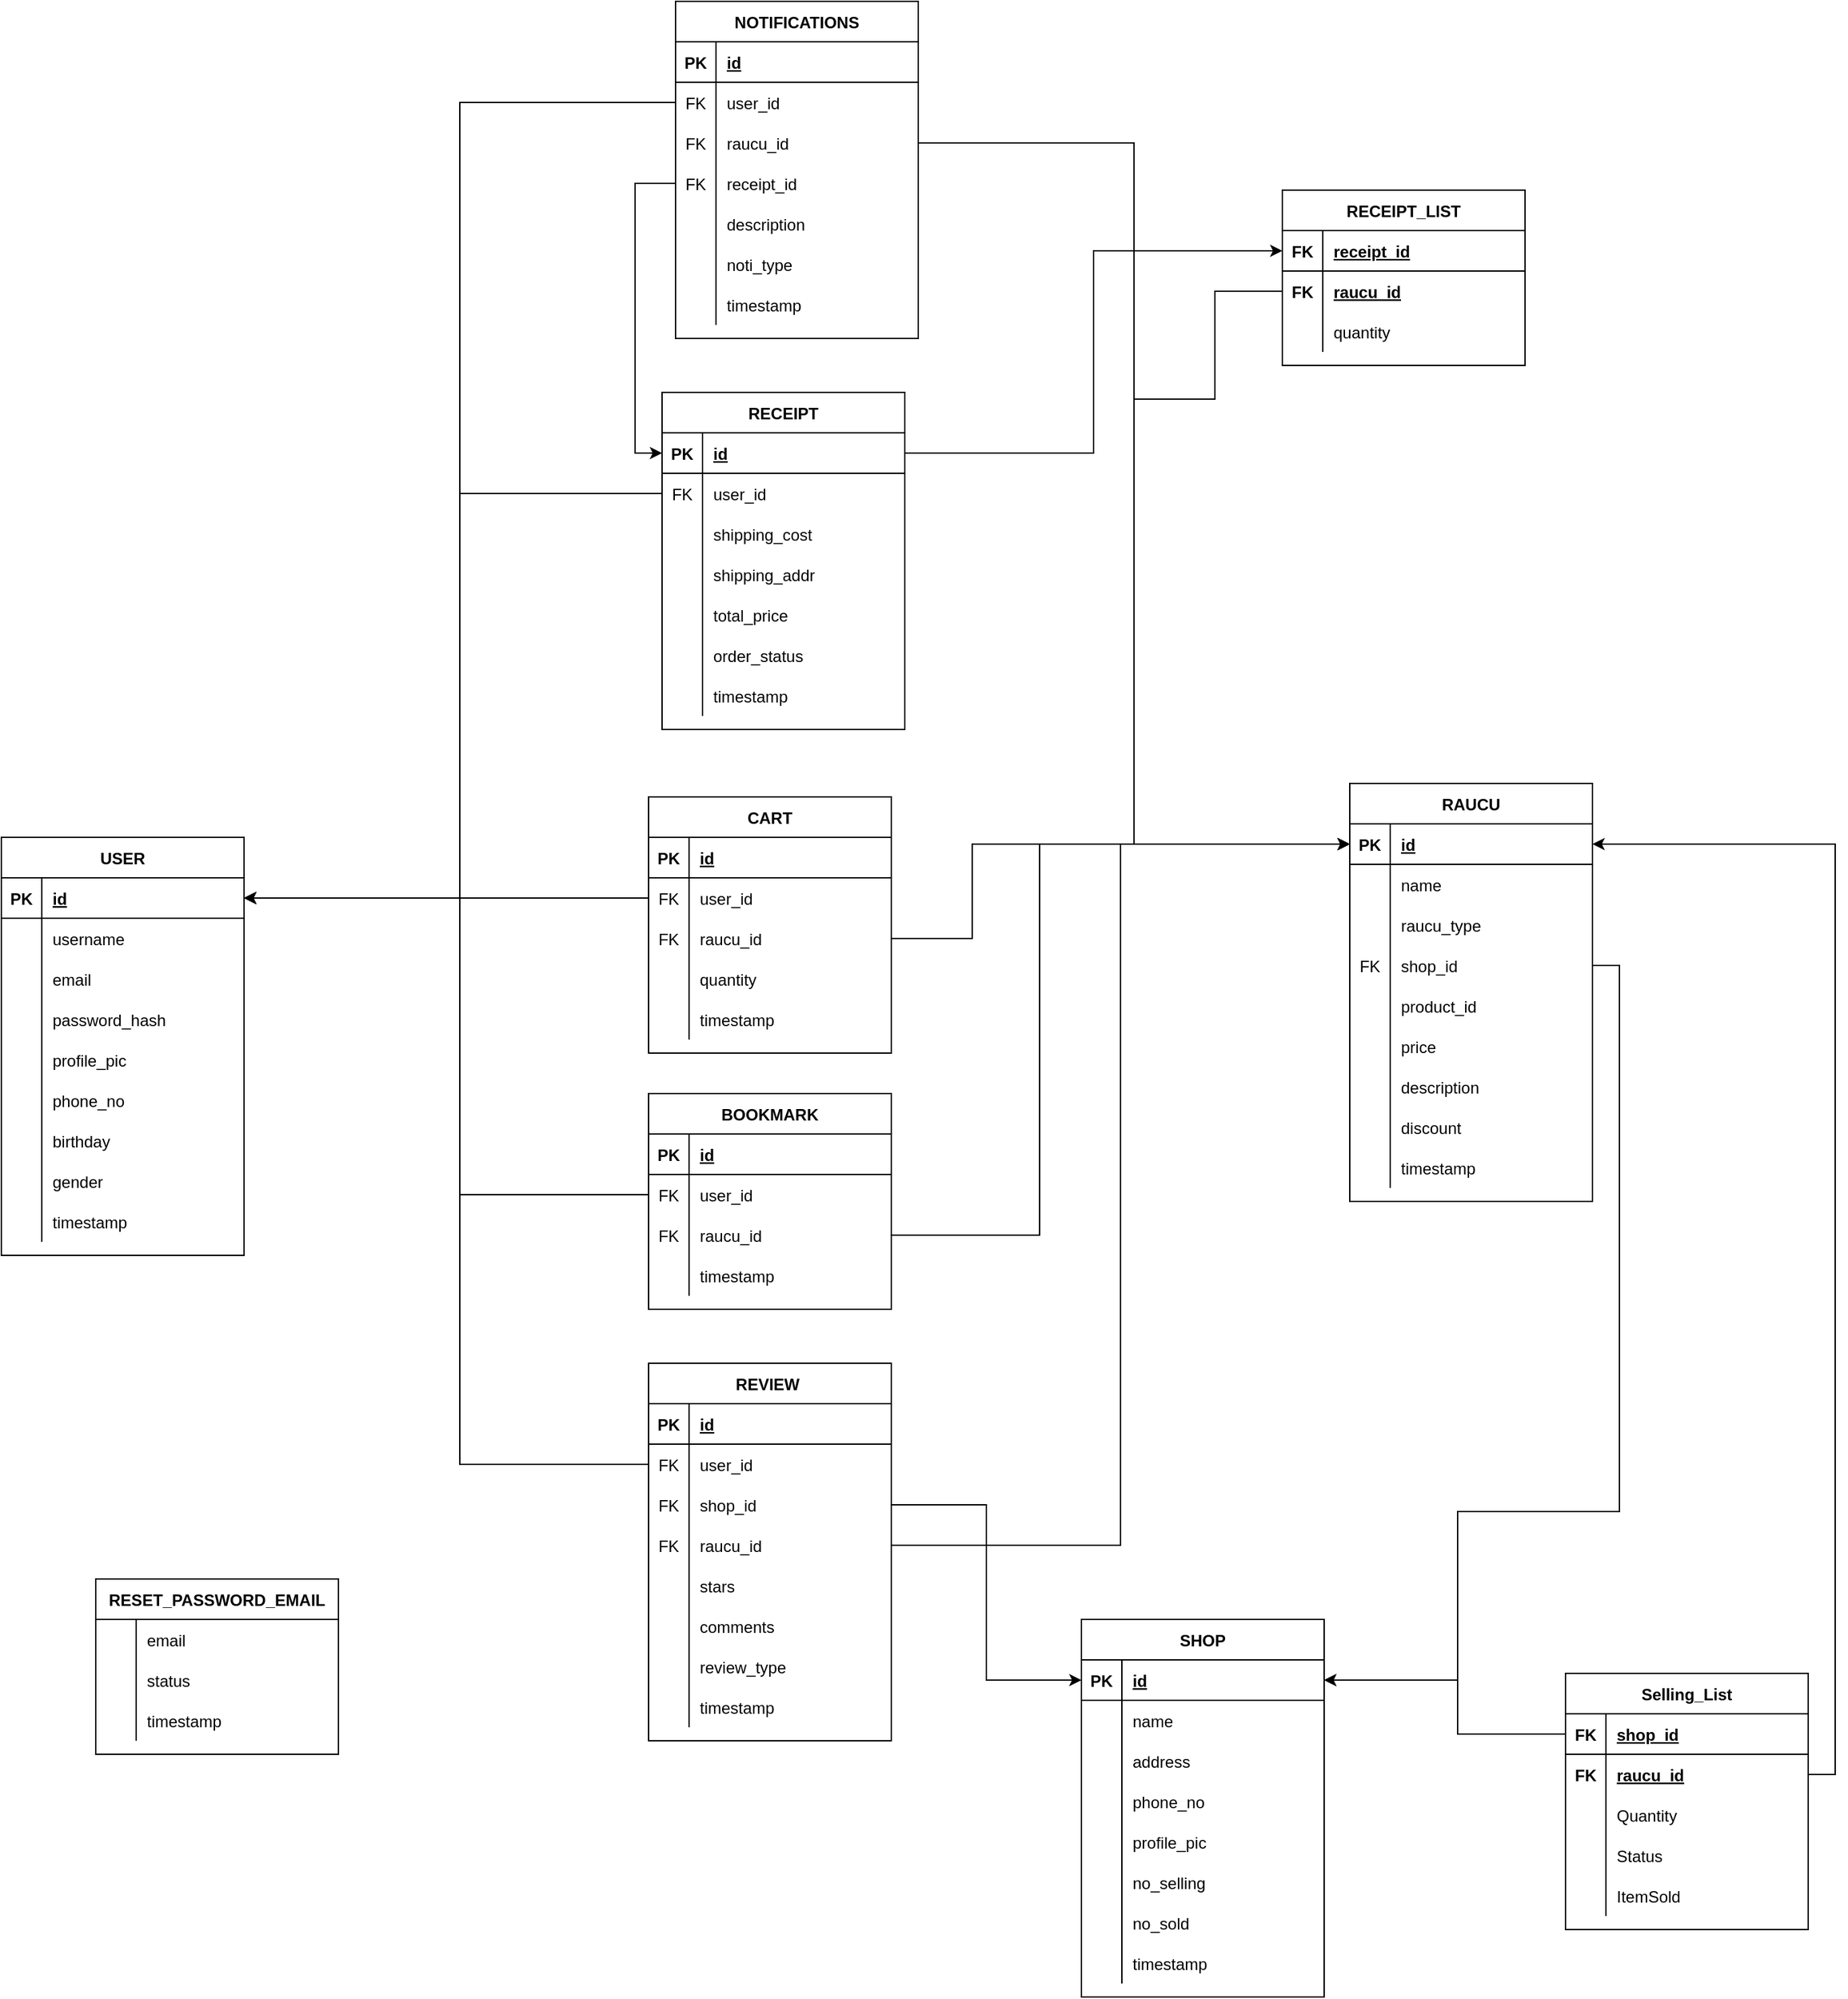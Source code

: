 <mxfile version="20.8.5" type="device"><diagram id="ibfRGJO3e2D5ZFa73zQN" name="Page-1"><mxGraphModel dx="2284" dy="2016" grid="1" gridSize="10" guides="1" tooltips="1" connect="1" arrows="1" fold="1" page="1" pageScale="1" pageWidth="850" pageHeight="1100" background="#ffffff" math="0" shadow="0"><root><mxCell id="0"/><mxCell id="1" parent="0"/><mxCell id="nCm5XueniejlNZZApJTw-1" value="USER" style="shape=table;startSize=30;container=1;collapsible=1;childLayout=tableLayout;fixedRows=1;rowLines=0;fontStyle=1;align=center;resizeLast=1;" parent="1" vertex="1"><mxGeometry x="-130" y="330" width="180" height="310" as="geometry"/></mxCell><mxCell id="nCm5XueniejlNZZApJTw-2" value="" style="shape=tableRow;horizontal=0;startSize=0;swimlaneHead=0;swimlaneBody=0;fillColor=none;collapsible=0;dropTarget=0;points=[[0,0.5],[1,0.5]];portConstraint=eastwest;top=0;left=0;right=0;bottom=1;" parent="nCm5XueniejlNZZApJTw-1" vertex="1"><mxGeometry y="30" width="180" height="30" as="geometry"/></mxCell><mxCell id="nCm5XueniejlNZZApJTw-3" value="PK" style="shape=partialRectangle;connectable=0;fillColor=none;top=0;left=0;bottom=0;right=0;fontStyle=1;overflow=hidden;" parent="nCm5XueniejlNZZApJTw-2" vertex="1"><mxGeometry width="30" height="30" as="geometry"><mxRectangle width="30" height="30" as="alternateBounds"/></mxGeometry></mxCell><mxCell id="nCm5XueniejlNZZApJTw-4" value="id" style="shape=partialRectangle;connectable=0;fillColor=none;top=0;left=0;bottom=0;right=0;align=left;spacingLeft=6;fontStyle=5;overflow=hidden;" parent="nCm5XueniejlNZZApJTw-2" vertex="1"><mxGeometry x="30" width="150" height="30" as="geometry"><mxRectangle width="150" height="30" as="alternateBounds"/></mxGeometry></mxCell><mxCell id="nCm5XueniejlNZZApJTw-5" value="" style="shape=tableRow;horizontal=0;startSize=0;swimlaneHead=0;swimlaneBody=0;fillColor=none;collapsible=0;dropTarget=0;points=[[0,0.5],[1,0.5]];portConstraint=eastwest;top=0;left=0;right=0;bottom=0;" parent="nCm5XueniejlNZZApJTw-1" vertex="1"><mxGeometry y="60" width="180" height="30" as="geometry"/></mxCell><mxCell id="nCm5XueniejlNZZApJTw-6" value="" style="shape=partialRectangle;connectable=0;fillColor=none;top=0;left=0;bottom=0;right=0;editable=1;overflow=hidden;" parent="nCm5XueniejlNZZApJTw-5" vertex="1"><mxGeometry width="30" height="30" as="geometry"><mxRectangle width="30" height="30" as="alternateBounds"/></mxGeometry></mxCell><mxCell id="nCm5XueniejlNZZApJTw-7" value="username" style="shape=partialRectangle;connectable=0;fillColor=none;top=0;left=0;bottom=0;right=0;align=left;spacingLeft=6;overflow=hidden;" parent="nCm5XueniejlNZZApJTw-5" vertex="1"><mxGeometry x="30" width="150" height="30" as="geometry"><mxRectangle width="150" height="30" as="alternateBounds"/></mxGeometry></mxCell><mxCell id="nCm5XueniejlNZZApJTw-8" value="" style="shape=tableRow;horizontal=0;startSize=0;swimlaneHead=0;swimlaneBody=0;fillColor=none;collapsible=0;dropTarget=0;points=[[0,0.5],[1,0.5]];portConstraint=eastwest;top=0;left=0;right=0;bottom=0;" parent="nCm5XueniejlNZZApJTw-1" vertex="1"><mxGeometry y="90" width="180" height="30" as="geometry"/></mxCell><mxCell id="nCm5XueniejlNZZApJTw-9" value="" style="shape=partialRectangle;connectable=0;fillColor=none;top=0;left=0;bottom=0;right=0;editable=1;overflow=hidden;" parent="nCm5XueniejlNZZApJTw-8" vertex="1"><mxGeometry width="30" height="30" as="geometry"><mxRectangle width="30" height="30" as="alternateBounds"/></mxGeometry></mxCell><mxCell id="nCm5XueniejlNZZApJTw-10" value="email" style="shape=partialRectangle;connectable=0;fillColor=none;top=0;left=0;bottom=0;right=0;align=left;spacingLeft=6;overflow=hidden;" parent="nCm5XueniejlNZZApJTw-8" vertex="1"><mxGeometry x="30" width="150" height="30" as="geometry"><mxRectangle width="150" height="30" as="alternateBounds"/></mxGeometry></mxCell><mxCell id="nCm5XueniejlNZZApJTw-11" value="" style="shape=tableRow;horizontal=0;startSize=0;swimlaneHead=0;swimlaneBody=0;fillColor=none;collapsible=0;dropTarget=0;points=[[0,0.5],[1,0.5]];portConstraint=eastwest;top=0;left=0;right=0;bottom=0;" parent="nCm5XueniejlNZZApJTw-1" vertex="1"><mxGeometry y="120" width="180" height="30" as="geometry"/></mxCell><mxCell id="nCm5XueniejlNZZApJTw-12" value="" style="shape=partialRectangle;connectable=0;fillColor=none;top=0;left=0;bottom=0;right=0;editable=1;overflow=hidden;" parent="nCm5XueniejlNZZApJTw-11" vertex="1"><mxGeometry width="30" height="30" as="geometry"><mxRectangle width="30" height="30" as="alternateBounds"/></mxGeometry></mxCell><mxCell id="nCm5XueniejlNZZApJTw-13" value="password_hash" style="shape=partialRectangle;connectable=0;fillColor=none;top=0;left=0;bottom=0;right=0;align=left;spacingLeft=6;overflow=hidden;" parent="nCm5XueniejlNZZApJTw-11" vertex="1"><mxGeometry x="30" width="150" height="30" as="geometry"><mxRectangle width="150" height="30" as="alternateBounds"/></mxGeometry></mxCell><mxCell id="nCm5XueniejlNZZApJTw-24" value="" style="shape=tableRow;horizontal=0;startSize=0;swimlaneHead=0;swimlaneBody=0;fillColor=none;collapsible=0;dropTarget=0;points=[[0,0.5],[1,0.5]];portConstraint=eastwest;top=0;left=0;right=0;bottom=0;" parent="nCm5XueniejlNZZApJTw-1" vertex="1"><mxGeometry y="150" width="180" height="30" as="geometry"/></mxCell><mxCell id="nCm5XueniejlNZZApJTw-25" value="" style="shape=partialRectangle;connectable=0;fillColor=none;top=0;left=0;bottom=0;right=0;editable=1;overflow=hidden;" parent="nCm5XueniejlNZZApJTw-24" vertex="1"><mxGeometry width="30" height="30" as="geometry"><mxRectangle width="30" height="30" as="alternateBounds"/></mxGeometry></mxCell><mxCell id="nCm5XueniejlNZZApJTw-26" value="profile_pic" style="shape=partialRectangle;connectable=0;fillColor=none;top=0;left=0;bottom=0;right=0;align=left;spacingLeft=6;overflow=hidden;" parent="nCm5XueniejlNZZApJTw-24" vertex="1"><mxGeometry x="30" width="150" height="30" as="geometry"><mxRectangle width="150" height="30" as="alternateBounds"/></mxGeometry></mxCell><mxCell id="nCm5XueniejlNZZApJTw-27" value="" style="shape=tableRow;horizontal=0;startSize=0;swimlaneHead=0;swimlaneBody=0;fillColor=none;collapsible=0;dropTarget=0;points=[[0,0.5],[1,0.5]];portConstraint=eastwest;top=0;left=0;right=0;bottom=0;" parent="nCm5XueniejlNZZApJTw-1" vertex="1"><mxGeometry y="180" width="180" height="30" as="geometry"/></mxCell><mxCell id="nCm5XueniejlNZZApJTw-28" value="" style="shape=partialRectangle;connectable=0;fillColor=none;top=0;left=0;bottom=0;right=0;editable=1;overflow=hidden;" parent="nCm5XueniejlNZZApJTw-27" vertex="1"><mxGeometry width="30" height="30" as="geometry"><mxRectangle width="30" height="30" as="alternateBounds"/></mxGeometry></mxCell><mxCell id="nCm5XueniejlNZZApJTw-29" value="phone_no" style="shape=partialRectangle;connectable=0;fillColor=none;top=0;left=0;bottom=0;right=0;align=left;spacingLeft=6;overflow=hidden;" parent="nCm5XueniejlNZZApJTw-27" vertex="1"><mxGeometry x="30" width="150" height="30" as="geometry"><mxRectangle width="150" height="30" as="alternateBounds"/></mxGeometry></mxCell><mxCell id="nCm5XueniejlNZZApJTw-30" value="" style="shape=tableRow;horizontal=0;startSize=0;swimlaneHead=0;swimlaneBody=0;fillColor=none;collapsible=0;dropTarget=0;points=[[0,0.5],[1,0.5]];portConstraint=eastwest;top=0;left=0;right=0;bottom=0;" parent="nCm5XueniejlNZZApJTw-1" vertex="1"><mxGeometry y="210" width="180" height="30" as="geometry"/></mxCell><mxCell id="nCm5XueniejlNZZApJTw-31" value="" style="shape=partialRectangle;connectable=0;fillColor=none;top=0;left=0;bottom=0;right=0;editable=1;overflow=hidden;" parent="nCm5XueniejlNZZApJTw-30" vertex="1"><mxGeometry width="30" height="30" as="geometry"><mxRectangle width="30" height="30" as="alternateBounds"/></mxGeometry></mxCell><mxCell id="nCm5XueniejlNZZApJTw-32" value="birthday" style="shape=partialRectangle;connectable=0;fillColor=none;top=0;left=0;bottom=0;right=0;align=left;spacingLeft=6;overflow=hidden;" parent="nCm5XueniejlNZZApJTw-30" vertex="1"><mxGeometry x="30" width="150" height="30" as="geometry"><mxRectangle width="150" height="30" as="alternateBounds"/></mxGeometry></mxCell><mxCell id="nCm5XueniejlNZZApJTw-46" value="" style="shape=tableRow;horizontal=0;startSize=0;swimlaneHead=0;swimlaneBody=0;fillColor=none;collapsible=0;dropTarget=0;points=[[0,0.5],[1,0.5]];portConstraint=eastwest;top=0;left=0;right=0;bottom=0;" parent="nCm5XueniejlNZZApJTw-1" vertex="1"><mxGeometry y="240" width="180" height="30" as="geometry"/></mxCell><mxCell id="nCm5XueniejlNZZApJTw-47" value="" style="shape=partialRectangle;connectable=0;fillColor=none;top=0;left=0;bottom=0;right=0;editable=1;overflow=hidden;" parent="nCm5XueniejlNZZApJTw-46" vertex="1"><mxGeometry width="30" height="30" as="geometry"><mxRectangle width="30" height="30" as="alternateBounds"/></mxGeometry></mxCell><mxCell id="nCm5XueniejlNZZApJTw-48" value="gender" style="shape=partialRectangle;connectable=0;fillColor=none;top=0;left=0;bottom=0;right=0;align=left;spacingLeft=6;overflow=hidden;" parent="nCm5XueniejlNZZApJTw-46" vertex="1"><mxGeometry x="30" width="150" height="30" as="geometry"><mxRectangle width="150" height="30" as="alternateBounds"/></mxGeometry></mxCell><mxCell id="nCm5XueniejlNZZApJTw-49" value="" style="shape=tableRow;horizontal=0;startSize=0;swimlaneHead=0;swimlaneBody=0;fillColor=none;collapsible=0;dropTarget=0;points=[[0,0.5],[1,0.5]];portConstraint=eastwest;top=0;left=0;right=0;bottom=0;" parent="nCm5XueniejlNZZApJTw-1" vertex="1"><mxGeometry y="270" width="180" height="30" as="geometry"/></mxCell><mxCell id="nCm5XueniejlNZZApJTw-50" value="" style="shape=partialRectangle;connectable=0;fillColor=none;top=0;left=0;bottom=0;right=0;editable=1;overflow=hidden;" parent="nCm5XueniejlNZZApJTw-49" vertex="1"><mxGeometry width="30" height="30" as="geometry"><mxRectangle width="30" height="30" as="alternateBounds"/></mxGeometry></mxCell><mxCell id="nCm5XueniejlNZZApJTw-51" value="timestamp" style="shape=partialRectangle;connectable=0;fillColor=none;top=0;left=0;bottom=0;right=0;align=left;spacingLeft=6;overflow=hidden;" parent="nCm5XueniejlNZZApJTw-49" vertex="1"><mxGeometry x="30" width="150" height="30" as="geometry"><mxRectangle width="150" height="30" as="alternateBounds"/></mxGeometry></mxCell><mxCell id="nCm5XueniejlNZZApJTw-33" value="RAUCU" style="shape=table;startSize=30;container=1;collapsible=1;childLayout=tableLayout;fixedRows=1;rowLines=0;fontStyle=1;align=center;resizeLast=1;" parent="1" vertex="1"><mxGeometry x="870" y="290" width="180" height="310" as="geometry"/></mxCell><mxCell id="nCm5XueniejlNZZApJTw-34" value="" style="shape=tableRow;horizontal=0;startSize=0;swimlaneHead=0;swimlaneBody=0;fillColor=none;collapsible=0;dropTarget=0;points=[[0,0.5],[1,0.5]];portConstraint=eastwest;top=0;left=0;right=0;bottom=1;" parent="nCm5XueniejlNZZApJTw-33" vertex="1"><mxGeometry y="30" width="180" height="30" as="geometry"/></mxCell><mxCell id="nCm5XueniejlNZZApJTw-35" value="PK" style="shape=partialRectangle;connectable=0;fillColor=none;top=0;left=0;bottom=0;right=0;fontStyle=1;overflow=hidden;" parent="nCm5XueniejlNZZApJTw-34" vertex="1"><mxGeometry width="30" height="30" as="geometry"><mxRectangle width="30" height="30" as="alternateBounds"/></mxGeometry></mxCell><mxCell id="nCm5XueniejlNZZApJTw-36" value="id" style="shape=partialRectangle;connectable=0;fillColor=none;top=0;left=0;bottom=0;right=0;align=left;spacingLeft=6;fontStyle=5;overflow=hidden;" parent="nCm5XueniejlNZZApJTw-34" vertex="1"><mxGeometry x="30" width="150" height="30" as="geometry"><mxRectangle width="150" height="30" as="alternateBounds"/></mxGeometry></mxCell><mxCell id="nCm5XueniejlNZZApJTw-37" value="" style="shape=tableRow;horizontal=0;startSize=0;swimlaneHead=0;swimlaneBody=0;fillColor=none;collapsible=0;dropTarget=0;points=[[0,0.5],[1,0.5]];portConstraint=eastwest;top=0;left=0;right=0;bottom=0;" parent="nCm5XueniejlNZZApJTw-33" vertex="1"><mxGeometry y="60" width="180" height="30" as="geometry"/></mxCell><mxCell id="nCm5XueniejlNZZApJTw-38" value="" style="shape=partialRectangle;connectable=0;fillColor=none;top=0;left=0;bottom=0;right=0;editable=1;overflow=hidden;" parent="nCm5XueniejlNZZApJTw-37" vertex="1"><mxGeometry width="30" height="30" as="geometry"><mxRectangle width="30" height="30" as="alternateBounds"/></mxGeometry></mxCell><mxCell id="nCm5XueniejlNZZApJTw-39" value="name" style="shape=partialRectangle;connectable=0;fillColor=none;top=0;left=0;bottom=0;right=0;align=left;spacingLeft=6;overflow=hidden;" parent="nCm5XueniejlNZZApJTw-37" vertex="1"><mxGeometry x="30" width="150" height="30" as="geometry"><mxRectangle width="150" height="30" as="alternateBounds"/></mxGeometry></mxCell><mxCell id="nCm5XueniejlNZZApJTw-61" value="" style="shape=tableRow;horizontal=0;startSize=0;swimlaneHead=0;swimlaneBody=0;fillColor=none;collapsible=0;dropTarget=0;points=[[0,0.5],[1,0.5]];portConstraint=eastwest;top=0;left=0;right=0;bottom=0;" parent="nCm5XueniejlNZZApJTw-33" vertex="1"><mxGeometry y="90" width="180" height="30" as="geometry"/></mxCell><mxCell id="nCm5XueniejlNZZApJTw-62" value="" style="shape=partialRectangle;connectable=0;fillColor=none;top=0;left=0;bottom=0;right=0;editable=1;overflow=hidden;" parent="nCm5XueniejlNZZApJTw-61" vertex="1"><mxGeometry width="30" height="30" as="geometry"><mxRectangle width="30" height="30" as="alternateBounds"/></mxGeometry></mxCell><mxCell id="nCm5XueniejlNZZApJTw-63" value="raucu_type" style="shape=partialRectangle;connectable=0;fillColor=none;top=0;left=0;bottom=0;right=0;align=left;spacingLeft=6;overflow=hidden;" parent="nCm5XueniejlNZZApJTw-61" vertex="1"><mxGeometry x="30" width="150" height="30" as="geometry"><mxRectangle width="150" height="30" as="alternateBounds"/></mxGeometry></mxCell><mxCell id="nCm5XueniejlNZZApJTw-43" value="" style="shape=tableRow;horizontal=0;startSize=0;swimlaneHead=0;swimlaneBody=0;fillColor=none;collapsible=0;dropTarget=0;points=[[0,0.5],[1,0.5]];portConstraint=eastwest;top=0;left=0;right=0;bottom=0;" parent="nCm5XueniejlNZZApJTw-33" vertex="1"><mxGeometry y="120" width="180" height="30" as="geometry"/></mxCell><mxCell id="nCm5XueniejlNZZApJTw-44" value="FK" style="shape=partialRectangle;connectable=0;fillColor=none;top=0;left=0;bottom=0;right=0;editable=1;overflow=hidden;" parent="nCm5XueniejlNZZApJTw-43" vertex="1"><mxGeometry width="30" height="30" as="geometry"><mxRectangle width="30" height="30" as="alternateBounds"/></mxGeometry></mxCell><mxCell id="nCm5XueniejlNZZApJTw-45" value="shop_id" style="shape=partialRectangle;connectable=0;fillColor=none;top=0;left=0;bottom=0;right=0;align=left;spacingLeft=6;overflow=hidden;" parent="nCm5XueniejlNZZApJTw-43" vertex="1"><mxGeometry x="30" width="150" height="30" as="geometry"><mxRectangle width="150" height="30" as="alternateBounds"/></mxGeometry></mxCell><mxCell id="nCm5XueniejlNZZApJTw-55" value="" style="shape=tableRow;horizontal=0;startSize=0;swimlaneHead=0;swimlaneBody=0;fillColor=none;collapsible=0;dropTarget=0;points=[[0,0.5],[1,0.5]];portConstraint=eastwest;top=0;left=0;right=0;bottom=0;" parent="nCm5XueniejlNZZApJTw-33" vertex="1"><mxGeometry y="150" width="180" height="30" as="geometry"/></mxCell><mxCell id="nCm5XueniejlNZZApJTw-56" value="" style="shape=partialRectangle;connectable=0;fillColor=none;top=0;left=0;bottom=0;right=0;editable=1;overflow=hidden;" parent="nCm5XueniejlNZZApJTw-55" vertex="1"><mxGeometry width="30" height="30" as="geometry"><mxRectangle width="30" height="30" as="alternateBounds"/></mxGeometry></mxCell><mxCell id="nCm5XueniejlNZZApJTw-57" value="product_id" style="shape=partialRectangle;connectable=0;fillColor=none;top=0;left=0;bottom=0;right=0;align=left;spacingLeft=6;overflow=hidden;" parent="nCm5XueniejlNZZApJTw-55" vertex="1"><mxGeometry x="30" width="150" height="30" as="geometry"><mxRectangle width="150" height="30" as="alternateBounds"/></mxGeometry></mxCell><mxCell id="nCm5XueniejlNZZApJTw-40" value="" style="shape=tableRow;horizontal=0;startSize=0;swimlaneHead=0;swimlaneBody=0;fillColor=none;collapsible=0;dropTarget=0;points=[[0,0.5],[1,0.5]];portConstraint=eastwest;top=0;left=0;right=0;bottom=0;" parent="nCm5XueniejlNZZApJTw-33" vertex="1"><mxGeometry y="180" width="180" height="30" as="geometry"/></mxCell><mxCell id="nCm5XueniejlNZZApJTw-41" value="" style="shape=partialRectangle;connectable=0;fillColor=none;top=0;left=0;bottom=0;right=0;editable=1;overflow=hidden;" parent="nCm5XueniejlNZZApJTw-40" vertex="1"><mxGeometry width="30" height="30" as="geometry"><mxRectangle width="30" height="30" as="alternateBounds"/></mxGeometry></mxCell><mxCell id="nCm5XueniejlNZZApJTw-42" value="price" style="shape=partialRectangle;connectable=0;fillColor=none;top=0;left=0;bottom=0;right=0;align=left;spacingLeft=6;overflow=hidden;" parent="nCm5XueniejlNZZApJTw-40" vertex="1"><mxGeometry x="30" width="150" height="30" as="geometry"><mxRectangle width="150" height="30" as="alternateBounds"/></mxGeometry></mxCell><mxCell id="nCm5XueniejlNZZApJTw-58" value="" style="shape=tableRow;horizontal=0;startSize=0;swimlaneHead=0;swimlaneBody=0;fillColor=none;collapsible=0;dropTarget=0;points=[[0,0.5],[1,0.5]];portConstraint=eastwest;top=0;left=0;right=0;bottom=0;" parent="nCm5XueniejlNZZApJTw-33" vertex="1"><mxGeometry y="210" width="180" height="30" as="geometry"/></mxCell><mxCell id="nCm5XueniejlNZZApJTw-59" value="" style="shape=partialRectangle;connectable=0;fillColor=none;top=0;left=0;bottom=0;right=0;editable=1;overflow=hidden;" parent="nCm5XueniejlNZZApJTw-58" vertex="1"><mxGeometry width="30" height="30" as="geometry"><mxRectangle width="30" height="30" as="alternateBounds"/></mxGeometry></mxCell><mxCell id="nCm5XueniejlNZZApJTw-60" value="description" style="shape=partialRectangle;connectable=0;fillColor=none;top=0;left=0;bottom=0;right=0;align=left;spacingLeft=6;overflow=hidden;" parent="nCm5XueniejlNZZApJTw-58" vertex="1"><mxGeometry x="30" width="150" height="30" as="geometry"><mxRectangle width="150" height="30" as="alternateBounds"/></mxGeometry></mxCell><mxCell id="nCm5XueniejlNZZApJTw-105" value="" style="shape=tableRow;horizontal=0;startSize=0;swimlaneHead=0;swimlaneBody=0;fillColor=none;collapsible=0;dropTarget=0;points=[[0,0.5],[1,0.5]];portConstraint=eastwest;top=0;left=0;right=0;bottom=0;" parent="nCm5XueniejlNZZApJTw-33" vertex="1"><mxGeometry y="240" width="180" height="30" as="geometry"/></mxCell><mxCell id="nCm5XueniejlNZZApJTw-106" value="" style="shape=partialRectangle;connectable=0;fillColor=none;top=0;left=0;bottom=0;right=0;editable=1;overflow=hidden;" parent="nCm5XueniejlNZZApJTw-105" vertex="1"><mxGeometry width="30" height="30" as="geometry"><mxRectangle width="30" height="30" as="alternateBounds"/></mxGeometry></mxCell><mxCell id="nCm5XueniejlNZZApJTw-107" value="discount" style="shape=partialRectangle;connectable=0;fillColor=none;top=0;left=0;bottom=0;right=0;align=left;spacingLeft=6;overflow=hidden;" parent="nCm5XueniejlNZZApJTw-105" vertex="1"><mxGeometry x="30" width="150" height="30" as="geometry"><mxRectangle width="150" height="30" as="alternateBounds"/></mxGeometry></mxCell><mxCell id="nCm5XueniejlNZZApJTw-64" value="" style="shape=tableRow;horizontal=0;startSize=0;swimlaneHead=0;swimlaneBody=0;fillColor=none;collapsible=0;dropTarget=0;points=[[0,0.5],[1,0.5]];portConstraint=eastwest;top=0;left=0;right=0;bottom=0;" parent="nCm5XueniejlNZZApJTw-33" vertex="1"><mxGeometry y="270" width="180" height="30" as="geometry"/></mxCell><mxCell id="nCm5XueniejlNZZApJTw-65" value="" style="shape=partialRectangle;connectable=0;fillColor=none;top=0;left=0;bottom=0;right=0;editable=1;overflow=hidden;" parent="nCm5XueniejlNZZApJTw-64" vertex="1"><mxGeometry width="30" height="30" as="geometry"><mxRectangle width="30" height="30" as="alternateBounds"/></mxGeometry></mxCell><mxCell id="nCm5XueniejlNZZApJTw-66" value="timestamp" style="shape=partialRectangle;connectable=0;fillColor=none;top=0;left=0;bottom=0;right=0;align=left;spacingLeft=6;overflow=hidden;" parent="nCm5XueniejlNZZApJTw-64" vertex="1"><mxGeometry x="30" width="150" height="30" as="geometry"><mxRectangle width="150" height="30" as="alternateBounds"/></mxGeometry></mxCell><mxCell id="nCm5XueniejlNZZApJTw-67" value="REVIEW " style="shape=table;startSize=30;container=1;collapsible=1;childLayout=tableLayout;fixedRows=1;rowLines=0;fontStyle=1;align=center;resizeLast=1;" parent="1" vertex="1"><mxGeometry x="350" y="720" width="180" height="280" as="geometry"/></mxCell><mxCell id="nCm5XueniejlNZZApJTw-68" value="" style="shape=tableRow;horizontal=0;startSize=0;swimlaneHead=0;swimlaneBody=0;fillColor=none;collapsible=0;dropTarget=0;points=[[0,0.5],[1,0.5]];portConstraint=eastwest;top=0;left=0;right=0;bottom=1;" parent="nCm5XueniejlNZZApJTw-67" vertex="1"><mxGeometry y="30" width="180" height="30" as="geometry"/></mxCell><mxCell id="nCm5XueniejlNZZApJTw-69" value="PK" style="shape=partialRectangle;connectable=0;fillColor=none;top=0;left=0;bottom=0;right=0;fontStyle=1;overflow=hidden;" parent="nCm5XueniejlNZZApJTw-68" vertex="1"><mxGeometry width="30" height="30" as="geometry"><mxRectangle width="30" height="30" as="alternateBounds"/></mxGeometry></mxCell><mxCell id="nCm5XueniejlNZZApJTw-70" value="id" style="shape=partialRectangle;connectable=0;fillColor=none;top=0;left=0;bottom=0;right=0;align=left;spacingLeft=6;fontStyle=5;overflow=hidden;" parent="nCm5XueniejlNZZApJTw-68" vertex="1"><mxGeometry x="30" width="150" height="30" as="geometry"><mxRectangle width="150" height="30" as="alternateBounds"/></mxGeometry></mxCell><mxCell id="nCm5XueniejlNZZApJTw-71" value="" style="shape=tableRow;horizontal=0;startSize=0;swimlaneHead=0;swimlaneBody=0;fillColor=none;collapsible=0;dropTarget=0;points=[[0,0.5],[1,0.5]];portConstraint=eastwest;top=0;left=0;right=0;bottom=0;" parent="nCm5XueniejlNZZApJTw-67" vertex="1"><mxGeometry y="60" width="180" height="30" as="geometry"/></mxCell><mxCell id="nCm5XueniejlNZZApJTw-72" value="FK" style="shape=partialRectangle;connectable=0;fillColor=none;top=0;left=0;bottom=0;right=0;editable=1;overflow=hidden;" parent="nCm5XueniejlNZZApJTw-71" vertex="1"><mxGeometry width="30" height="30" as="geometry"><mxRectangle width="30" height="30" as="alternateBounds"/></mxGeometry></mxCell><mxCell id="nCm5XueniejlNZZApJTw-73" value="user_id" style="shape=partialRectangle;connectable=0;fillColor=none;top=0;left=0;bottom=0;right=0;align=left;spacingLeft=6;overflow=hidden;" parent="nCm5XueniejlNZZApJTw-71" vertex="1"><mxGeometry x="30" width="150" height="30" as="geometry"><mxRectangle width="150" height="30" as="alternateBounds"/></mxGeometry></mxCell><mxCell id="LBwceVADlUAjVl-I5rof-4" value="" style="shape=tableRow;horizontal=0;startSize=0;swimlaneHead=0;swimlaneBody=0;fillColor=none;collapsible=0;dropTarget=0;points=[[0,0.5],[1,0.5]];portConstraint=eastwest;top=0;left=0;right=0;bottom=0;" parent="nCm5XueniejlNZZApJTw-67" vertex="1"><mxGeometry y="90" width="180" height="30" as="geometry"/></mxCell><mxCell id="LBwceVADlUAjVl-I5rof-5" value="FK" style="shape=partialRectangle;connectable=0;fillColor=none;top=0;left=0;bottom=0;right=0;editable=1;overflow=hidden;" parent="LBwceVADlUAjVl-I5rof-4" vertex="1"><mxGeometry width="30" height="30" as="geometry"><mxRectangle width="30" height="30" as="alternateBounds"/></mxGeometry></mxCell><mxCell id="LBwceVADlUAjVl-I5rof-6" value="shop_id" style="shape=partialRectangle;connectable=0;fillColor=none;top=0;left=0;bottom=0;right=0;align=left;spacingLeft=6;overflow=hidden;" parent="LBwceVADlUAjVl-I5rof-4" vertex="1"><mxGeometry x="30" width="150" height="30" as="geometry"><mxRectangle width="150" height="30" as="alternateBounds"/></mxGeometry></mxCell><mxCell id="LBwceVADlUAjVl-I5rof-7" value="" style="shape=tableRow;horizontal=0;startSize=0;swimlaneHead=0;swimlaneBody=0;fillColor=none;collapsible=0;dropTarget=0;points=[[0,0.5],[1,0.5]];portConstraint=eastwest;top=0;left=0;right=0;bottom=0;" parent="nCm5XueniejlNZZApJTw-67" vertex="1"><mxGeometry y="120" width="180" height="30" as="geometry"/></mxCell><mxCell id="LBwceVADlUAjVl-I5rof-8" value="FK" style="shape=partialRectangle;connectable=0;fillColor=none;top=0;left=0;bottom=0;right=0;editable=1;overflow=hidden;" parent="LBwceVADlUAjVl-I5rof-7" vertex="1"><mxGeometry width="30" height="30" as="geometry"><mxRectangle width="30" height="30" as="alternateBounds"/></mxGeometry></mxCell><mxCell id="LBwceVADlUAjVl-I5rof-9" value="raucu_id" style="shape=partialRectangle;connectable=0;fillColor=none;top=0;left=0;bottom=0;right=0;align=left;spacingLeft=6;overflow=hidden;" parent="LBwceVADlUAjVl-I5rof-7" vertex="1"><mxGeometry x="30" width="150" height="30" as="geometry"><mxRectangle width="150" height="30" as="alternateBounds"/></mxGeometry></mxCell><mxCell id="nCm5XueniejlNZZApJTw-74" value="" style="shape=tableRow;horizontal=0;startSize=0;swimlaneHead=0;swimlaneBody=0;fillColor=none;collapsible=0;dropTarget=0;points=[[0,0.5],[1,0.5]];portConstraint=eastwest;top=0;left=0;right=0;bottom=0;" parent="nCm5XueniejlNZZApJTw-67" vertex="1"><mxGeometry y="150" width="180" height="30" as="geometry"/></mxCell><mxCell id="nCm5XueniejlNZZApJTw-75" value="" style="shape=partialRectangle;connectable=0;fillColor=none;top=0;left=0;bottom=0;right=0;editable=1;overflow=hidden;" parent="nCm5XueniejlNZZApJTw-74" vertex="1"><mxGeometry width="30" height="30" as="geometry"><mxRectangle width="30" height="30" as="alternateBounds"/></mxGeometry></mxCell><mxCell id="nCm5XueniejlNZZApJTw-76" value="stars" style="shape=partialRectangle;connectable=0;fillColor=none;top=0;left=0;bottom=0;right=0;align=left;spacingLeft=6;overflow=hidden;" parent="nCm5XueniejlNZZApJTw-74" vertex="1"><mxGeometry x="30" width="150" height="30" as="geometry"><mxRectangle width="150" height="30" as="alternateBounds"/></mxGeometry></mxCell><mxCell id="nCm5XueniejlNZZApJTw-77" value="" style="shape=tableRow;horizontal=0;startSize=0;swimlaneHead=0;swimlaneBody=0;fillColor=none;collapsible=0;dropTarget=0;points=[[0,0.5],[1,0.5]];portConstraint=eastwest;top=0;left=0;right=0;bottom=0;" parent="nCm5XueniejlNZZApJTw-67" vertex="1"><mxGeometry y="180" width="180" height="30" as="geometry"/></mxCell><mxCell id="nCm5XueniejlNZZApJTw-78" value="" style="shape=partialRectangle;connectable=0;fillColor=none;top=0;left=0;bottom=0;right=0;editable=1;overflow=hidden;" parent="nCm5XueniejlNZZApJTw-77" vertex="1"><mxGeometry width="30" height="30" as="geometry"><mxRectangle width="30" height="30" as="alternateBounds"/></mxGeometry></mxCell><mxCell id="nCm5XueniejlNZZApJTw-79" value="comments" style="shape=partialRectangle;connectable=0;fillColor=none;top=0;left=0;bottom=0;right=0;align=left;spacingLeft=6;overflow=hidden;" parent="nCm5XueniejlNZZApJTw-77" vertex="1"><mxGeometry x="30" width="150" height="30" as="geometry"><mxRectangle width="150" height="30" as="alternateBounds"/></mxGeometry></mxCell><mxCell id="yy9s2Pgj5Buax71T2Chl-46" value="" style="shape=tableRow;horizontal=0;startSize=0;swimlaneHead=0;swimlaneBody=0;fillColor=none;collapsible=0;dropTarget=0;points=[[0,0.5],[1,0.5]];portConstraint=eastwest;top=0;left=0;right=0;bottom=0;" parent="nCm5XueniejlNZZApJTw-67" vertex="1"><mxGeometry y="210" width="180" height="30" as="geometry"/></mxCell><mxCell id="yy9s2Pgj5Buax71T2Chl-47" value="" style="shape=partialRectangle;connectable=0;fillColor=none;top=0;left=0;bottom=0;right=0;editable=1;overflow=hidden;" parent="yy9s2Pgj5Buax71T2Chl-46" vertex="1"><mxGeometry width="30" height="30" as="geometry"><mxRectangle width="30" height="30" as="alternateBounds"/></mxGeometry></mxCell><mxCell id="yy9s2Pgj5Buax71T2Chl-48" value="review_type" style="shape=partialRectangle;connectable=0;fillColor=none;top=0;left=0;bottom=0;right=0;align=left;spacingLeft=6;overflow=hidden;" parent="yy9s2Pgj5Buax71T2Chl-46" vertex="1"><mxGeometry x="30" width="150" height="30" as="geometry"><mxRectangle width="150" height="30" as="alternateBounds"/></mxGeometry></mxCell><mxCell id="nCm5XueniejlNZZApJTw-83" value="" style="shape=tableRow;horizontal=0;startSize=0;swimlaneHead=0;swimlaneBody=0;fillColor=none;collapsible=0;dropTarget=0;points=[[0,0.5],[1,0.5]];portConstraint=eastwest;top=0;left=0;right=0;bottom=0;" parent="nCm5XueniejlNZZApJTw-67" vertex="1"><mxGeometry y="240" width="180" height="30" as="geometry"/></mxCell><mxCell id="nCm5XueniejlNZZApJTw-84" value="" style="shape=partialRectangle;connectable=0;fillColor=none;top=0;left=0;bottom=0;right=0;editable=1;overflow=hidden;" parent="nCm5XueniejlNZZApJTw-83" vertex="1"><mxGeometry width="30" height="30" as="geometry"><mxRectangle width="30" height="30" as="alternateBounds"/></mxGeometry></mxCell><mxCell id="nCm5XueniejlNZZApJTw-85" value="timestamp" style="shape=partialRectangle;connectable=0;fillColor=none;top=0;left=0;bottom=0;right=0;align=left;spacingLeft=6;overflow=hidden;" parent="nCm5XueniejlNZZApJTw-83" vertex="1"><mxGeometry x="30" width="150" height="30" as="geometry"><mxRectangle width="150" height="30" as="alternateBounds"/></mxGeometry></mxCell><mxCell id="nCm5XueniejlNZZApJTw-92" value="RESET_PASSWORD_EMAIL" style="shape=table;startSize=30;container=1;collapsible=1;childLayout=tableLayout;fixedRows=1;rowLines=0;fontStyle=1;align=center;resizeLast=1;" parent="1" vertex="1"><mxGeometry x="-60" y="880" width="180" height="130" as="geometry"/></mxCell><mxCell id="nCm5XueniejlNZZApJTw-96" value="" style="shape=tableRow;horizontal=0;startSize=0;swimlaneHead=0;swimlaneBody=0;fillColor=none;collapsible=0;dropTarget=0;points=[[0,0.5],[1,0.5]];portConstraint=eastwest;top=0;left=0;right=0;bottom=0;" parent="nCm5XueniejlNZZApJTw-92" vertex="1"><mxGeometry y="30" width="180" height="30" as="geometry"/></mxCell><mxCell id="nCm5XueniejlNZZApJTw-97" value="" style="shape=partialRectangle;connectable=0;fillColor=none;top=0;left=0;bottom=0;right=0;editable=1;overflow=hidden;" parent="nCm5XueniejlNZZApJTw-96" vertex="1"><mxGeometry width="30" height="30" as="geometry"><mxRectangle width="30" height="30" as="alternateBounds"/></mxGeometry></mxCell><mxCell id="nCm5XueniejlNZZApJTw-98" value="email" style="shape=partialRectangle;connectable=0;fillColor=none;top=0;left=0;bottom=0;right=0;align=left;spacingLeft=6;overflow=hidden;" parent="nCm5XueniejlNZZApJTw-96" vertex="1"><mxGeometry x="30" width="150" height="30" as="geometry"><mxRectangle width="150" height="30" as="alternateBounds"/></mxGeometry></mxCell><mxCell id="T1gqR9icadAUqt0V4TgX-4" value="" style="shape=tableRow;horizontal=0;startSize=0;swimlaneHead=0;swimlaneBody=0;fillColor=none;collapsible=0;dropTarget=0;points=[[0,0.5],[1,0.5]];portConstraint=eastwest;top=0;left=0;right=0;bottom=0;" parent="nCm5XueniejlNZZApJTw-92" vertex="1"><mxGeometry y="60" width="180" height="30" as="geometry"/></mxCell><mxCell id="T1gqR9icadAUqt0V4TgX-5" value="" style="shape=partialRectangle;connectable=0;fillColor=none;top=0;left=0;bottom=0;right=0;editable=1;overflow=hidden;" parent="T1gqR9icadAUqt0V4TgX-4" vertex="1"><mxGeometry width="30" height="30" as="geometry"><mxRectangle width="30" height="30" as="alternateBounds"/></mxGeometry></mxCell><mxCell id="T1gqR9icadAUqt0V4TgX-6" value="status" style="shape=partialRectangle;connectable=0;fillColor=none;top=0;left=0;bottom=0;right=0;align=left;spacingLeft=6;overflow=hidden;" parent="T1gqR9icadAUqt0V4TgX-4" vertex="1"><mxGeometry x="30" width="150" height="30" as="geometry"><mxRectangle width="150" height="30" as="alternateBounds"/></mxGeometry></mxCell><mxCell id="nCm5XueniejlNZZApJTw-99" value="" style="shape=tableRow;horizontal=0;startSize=0;swimlaneHead=0;swimlaneBody=0;fillColor=none;collapsible=0;dropTarget=0;points=[[0,0.5],[1,0.5]];portConstraint=eastwest;top=0;left=0;right=0;bottom=0;" parent="nCm5XueniejlNZZApJTw-92" vertex="1"><mxGeometry y="90" width="180" height="30" as="geometry"/></mxCell><mxCell id="nCm5XueniejlNZZApJTw-100" value="" style="shape=partialRectangle;connectable=0;fillColor=none;top=0;left=0;bottom=0;right=0;editable=1;overflow=hidden;" parent="nCm5XueniejlNZZApJTw-99" vertex="1"><mxGeometry width="30" height="30" as="geometry"><mxRectangle width="30" height="30" as="alternateBounds"/></mxGeometry></mxCell><mxCell id="nCm5XueniejlNZZApJTw-101" value="timestamp" style="shape=partialRectangle;connectable=0;fillColor=none;top=0;left=0;bottom=0;right=0;align=left;spacingLeft=6;overflow=hidden;" parent="nCm5XueniejlNZZApJTw-99" vertex="1"><mxGeometry x="30" width="150" height="30" as="geometry"><mxRectangle width="150" height="30" as="alternateBounds"/></mxGeometry></mxCell><mxCell id="nCm5XueniejlNZZApJTw-123" value="NOTIFICATIONS" style="shape=table;startSize=30;container=1;collapsible=1;childLayout=tableLayout;fixedRows=1;rowLines=0;fontStyle=1;align=center;resizeLast=1;" parent="1" vertex="1"><mxGeometry x="370" y="-290" width="180" height="250" as="geometry"/></mxCell><mxCell id="nCm5XueniejlNZZApJTw-124" value="" style="shape=tableRow;horizontal=0;startSize=0;swimlaneHead=0;swimlaneBody=0;fillColor=none;collapsible=0;dropTarget=0;points=[[0,0.5],[1,0.5]];portConstraint=eastwest;top=0;left=0;right=0;bottom=1;" parent="nCm5XueniejlNZZApJTw-123" vertex="1"><mxGeometry y="30" width="180" height="30" as="geometry"/></mxCell><mxCell id="nCm5XueniejlNZZApJTw-125" value="PK" style="shape=partialRectangle;connectable=0;fillColor=none;top=0;left=0;bottom=0;right=0;fontStyle=1;overflow=hidden;" parent="nCm5XueniejlNZZApJTw-124" vertex="1"><mxGeometry width="30" height="30" as="geometry"><mxRectangle width="30" height="30" as="alternateBounds"/></mxGeometry></mxCell><mxCell id="nCm5XueniejlNZZApJTw-126" value="id" style="shape=partialRectangle;connectable=0;fillColor=none;top=0;left=0;bottom=0;right=0;align=left;spacingLeft=6;fontStyle=5;overflow=hidden;" parent="nCm5XueniejlNZZApJTw-124" vertex="1"><mxGeometry x="30" width="150" height="30" as="geometry"><mxRectangle width="150" height="30" as="alternateBounds"/></mxGeometry></mxCell><mxCell id="nCm5XueniejlNZZApJTw-127" value="" style="shape=tableRow;horizontal=0;startSize=0;swimlaneHead=0;swimlaneBody=0;fillColor=none;collapsible=0;dropTarget=0;points=[[0,0.5],[1,0.5]];portConstraint=eastwest;top=0;left=0;right=0;bottom=0;" parent="nCm5XueniejlNZZApJTw-123" vertex="1"><mxGeometry y="60" width="180" height="30" as="geometry"/></mxCell><mxCell id="nCm5XueniejlNZZApJTw-128" value="FK" style="shape=partialRectangle;connectable=0;fillColor=none;top=0;left=0;bottom=0;right=0;editable=1;overflow=hidden;" parent="nCm5XueniejlNZZApJTw-127" vertex="1"><mxGeometry width="30" height="30" as="geometry"><mxRectangle width="30" height="30" as="alternateBounds"/></mxGeometry></mxCell><mxCell id="nCm5XueniejlNZZApJTw-129" value="user_id" style="shape=partialRectangle;connectable=0;fillColor=none;top=0;left=0;bottom=0;right=0;align=left;spacingLeft=6;overflow=hidden;" parent="nCm5XueniejlNZZApJTw-127" vertex="1"><mxGeometry x="30" width="150" height="30" as="geometry"><mxRectangle width="150" height="30" as="alternateBounds"/></mxGeometry></mxCell><mxCell id="nCm5XueniejlNZZApJTw-130" value="" style="shape=tableRow;horizontal=0;startSize=0;swimlaneHead=0;swimlaneBody=0;fillColor=none;collapsible=0;dropTarget=0;points=[[0,0.5],[1,0.5]];portConstraint=eastwest;top=0;left=0;right=0;bottom=0;" parent="nCm5XueniejlNZZApJTw-123" vertex="1"><mxGeometry y="90" width="180" height="30" as="geometry"/></mxCell><mxCell id="nCm5XueniejlNZZApJTw-131" value="FK" style="shape=partialRectangle;connectable=0;fillColor=none;top=0;left=0;bottom=0;right=0;editable=1;overflow=hidden;" parent="nCm5XueniejlNZZApJTw-130" vertex="1"><mxGeometry width="30" height="30" as="geometry"><mxRectangle width="30" height="30" as="alternateBounds"/></mxGeometry></mxCell><mxCell id="nCm5XueniejlNZZApJTw-132" value="raucu_id" style="shape=partialRectangle;connectable=0;fillColor=none;top=0;left=0;bottom=0;right=0;align=left;spacingLeft=6;overflow=hidden;" parent="nCm5XueniejlNZZApJTw-130" vertex="1"><mxGeometry x="30" width="150" height="30" as="geometry"><mxRectangle width="150" height="30" as="alternateBounds"/></mxGeometry></mxCell><mxCell id="1wBM7aLnXuUtliR6ChZE-1" value="" style="shape=tableRow;horizontal=0;startSize=0;swimlaneHead=0;swimlaneBody=0;fillColor=none;collapsible=0;dropTarget=0;points=[[0,0.5],[1,0.5]];portConstraint=eastwest;top=0;left=0;right=0;bottom=0;" vertex="1" parent="nCm5XueniejlNZZApJTw-123"><mxGeometry y="120" width="180" height="30" as="geometry"/></mxCell><mxCell id="1wBM7aLnXuUtliR6ChZE-2" value="FK" style="shape=partialRectangle;connectable=0;fillColor=none;top=0;left=0;bottom=0;right=0;editable=1;overflow=hidden;" vertex="1" parent="1wBM7aLnXuUtliR6ChZE-1"><mxGeometry width="30" height="30" as="geometry"><mxRectangle width="30" height="30" as="alternateBounds"/></mxGeometry></mxCell><mxCell id="1wBM7aLnXuUtliR6ChZE-3" value="receipt_id" style="shape=partialRectangle;connectable=0;fillColor=none;top=0;left=0;bottom=0;right=0;align=left;spacingLeft=6;overflow=hidden;" vertex="1" parent="1wBM7aLnXuUtliR6ChZE-1"><mxGeometry x="30" width="150" height="30" as="geometry"><mxRectangle width="150" height="30" as="alternateBounds"/></mxGeometry></mxCell><mxCell id="nCm5XueniejlNZZApJTw-133" value="" style="shape=tableRow;horizontal=0;startSize=0;swimlaneHead=0;swimlaneBody=0;fillColor=none;collapsible=0;dropTarget=0;points=[[0,0.5],[1,0.5]];portConstraint=eastwest;top=0;left=0;right=0;bottom=0;" parent="nCm5XueniejlNZZApJTw-123" vertex="1"><mxGeometry y="150" width="180" height="30" as="geometry"/></mxCell><mxCell id="nCm5XueniejlNZZApJTw-134" value="" style="shape=partialRectangle;connectable=0;fillColor=none;top=0;left=0;bottom=0;right=0;editable=1;overflow=hidden;" parent="nCm5XueniejlNZZApJTw-133" vertex="1"><mxGeometry width="30" height="30" as="geometry"><mxRectangle width="30" height="30" as="alternateBounds"/></mxGeometry></mxCell><mxCell id="nCm5XueniejlNZZApJTw-135" value="description" style="shape=partialRectangle;connectable=0;fillColor=none;top=0;left=0;bottom=0;right=0;align=left;spacingLeft=6;overflow=hidden;" parent="nCm5XueniejlNZZApJTw-133" vertex="1"><mxGeometry x="30" width="150" height="30" as="geometry"><mxRectangle width="150" height="30" as="alternateBounds"/></mxGeometry></mxCell><mxCell id="nCm5XueniejlNZZApJTw-136" value="" style="shape=tableRow;horizontal=0;startSize=0;swimlaneHead=0;swimlaneBody=0;fillColor=none;collapsible=0;dropTarget=0;points=[[0,0.5],[1,0.5]];portConstraint=eastwest;top=0;left=0;right=0;bottom=0;" parent="nCm5XueniejlNZZApJTw-123" vertex="1"><mxGeometry y="180" width="180" height="30" as="geometry"/></mxCell><mxCell id="nCm5XueniejlNZZApJTw-137" value="" style="shape=partialRectangle;connectable=0;fillColor=none;top=0;left=0;bottom=0;right=0;editable=1;overflow=hidden;" parent="nCm5XueniejlNZZApJTw-136" vertex="1"><mxGeometry width="30" height="30" as="geometry"><mxRectangle width="30" height="30" as="alternateBounds"/></mxGeometry></mxCell><mxCell id="nCm5XueniejlNZZApJTw-138" value="noti_type" style="shape=partialRectangle;connectable=0;fillColor=none;top=0;left=0;bottom=0;right=0;align=left;spacingLeft=6;overflow=hidden;" parent="nCm5XueniejlNZZApJTw-136" vertex="1"><mxGeometry x="30" width="150" height="30" as="geometry"><mxRectangle width="150" height="30" as="alternateBounds"/></mxGeometry></mxCell><mxCell id="nCm5XueniejlNZZApJTw-152" value="" style="shape=tableRow;horizontal=0;startSize=0;swimlaneHead=0;swimlaneBody=0;fillColor=none;collapsible=0;dropTarget=0;points=[[0,0.5],[1,0.5]];portConstraint=eastwest;top=0;left=0;right=0;bottom=0;" parent="nCm5XueniejlNZZApJTw-123" vertex="1"><mxGeometry y="210" width="180" height="30" as="geometry"/></mxCell><mxCell id="nCm5XueniejlNZZApJTw-153" value="" style="shape=partialRectangle;connectable=0;fillColor=none;top=0;left=0;bottom=0;right=0;editable=1;overflow=hidden;" parent="nCm5XueniejlNZZApJTw-152" vertex="1"><mxGeometry width="30" height="30" as="geometry"><mxRectangle width="30" height="30" as="alternateBounds"/></mxGeometry></mxCell><mxCell id="nCm5XueniejlNZZApJTw-154" value="timestamp" style="shape=partialRectangle;connectable=0;fillColor=none;top=0;left=0;bottom=0;right=0;align=left;spacingLeft=6;overflow=hidden;" parent="nCm5XueniejlNZZApJTw-152" vertex="1"><mxGeometry x="30" width="150" height="30" as="geometry"><mxRectangle width="150" height="30" as="alternateBounds"/></mxGeometry></mxCell><mxCell id="nCm5XueniejlNZZApJTw-139" value="BOOKMARK" style="shape=table;startSize=30;container=1;collapsible=1;childLayout=tableLayout;fixedRows=1;rowLines=0;fontStyle=1;align=center;resizeLast=1;" parent="1" vertex="1"><mxGeometry x="350" y="520" width="180" height="160" as="geometry"/></mxCell><mxCell id="nCm5XueniejlNZZApJTw-140" value="" style="shape=tableRow;horizontal=0;startSize=0;swimlaneHead=0;swimlaneBody=0;fillColor=none;collapsible=0;dropTarget=0;points=[[0,0.5],[1,0.5]];portConstraint=eastwest;top=0;left=0;right=0;bottom=1;" parent="nCm5XueniejlNZZApJTw-139" vertex="1"><mxGeometry y="30" width="180" height="30" as="geometry"/></mxCell><mxCell id="nCm5XueniejlNZZApJTw-141" value="PK" style="shape=partialRectangle;connectable=0;fillColor=none;top=0;left=0;bottom=0;right=0;fontStyle=1;overflow=hidden;" parent="nCm5XueniejlNZZApJTw-140" vertex="1"><mxGeometry width="30" height="30" as="geometry"><mxRectangle width="30" height="30" as="alternateBounds"/></mxGeometry></mxCell><mxCell id="nCm5XueniejlNZZApJTw-142" value="id" style="shape=partialRectangle;connectable=0;fillColor=none;top=0;left=0;bottom=0;right=0;align=left;spacingLeft=6;fontStyle=5;overflow=hidden;" parent="nCm5XueniejlNZZApJTw-140" vertex="1"><mxGeometry x="30" width="150" height="30" as="geometry"><mxRectangle width="150" height="30" as="alternateBounds"/></mxGeometry></mxCell><mxCell id="nCm5XueniejlNZZApJTw-143" value="" style="shape=tableRow;horizontal=0;startSize=0;swimlaneHead=0;swimlaneBody=0;fillColor=none;collapsible=0;dropTarget=0;points=[[0,0.5],[1,0.5]];portConstraint=eastwest;top=0;left=0;right=0;bottom=0;" parent="nCm5XueniejlNZZApJTw-139" vertex="1"><mxGeometry y="60" width="180" height="30" as="geometry"/></mxCell><mxCell id="nCm5XueniejlNZZApJTw-144" value="FK" style="shape=partialRectangle;connectable=0;fillColor=none;top=0;left=0;bottom=0;right=0;editable=1;overflow=hidden;" parent="nCm5XueniejlNZZApJTw-143" vertex="1"><mxGeometry width="30" height="30" as="geometry"><mxRectangle width="30" height="30" as="alternateBounds"/></mxGeometry></mxCell><mxCell id="nCm5XueniejlNZZApJTw-145" value="user_id" style="shape=partialRectangle;connectable=0;fillColor=none;top=0;left=0;bottom=0;right=0;align=left;spacingLeft=6;overflow=hidden;" parent="nCm5XueniejlNZZApJTw-143" vertex="1"><mxGeometry x="30" width="150" height="30" as="geometry"><mxRectangle width="150" height="30" as="alternateBounds"/></mxGeometry></mxCell><mxCell id="nCm5XueniejlNZZApJTw-146" value="" style="shape=tableRow;horizontal=0;startSize=0;swimlaneHead=0;swimlaneBody=0;fillColor=none;collapsible=0;dropTarget=0;points=[[0,0.5],[1,0.5]];portConstraint=eastwest;top=0;left=0;right=0;bottom=0;" parent="nCm5XueniejlNZZApJTw-139" vertex="1"><mxGeometry y="90" width="180" height="30" as="geometry"/></mxCell><mxCell id="nCm5XueniejlNZZApJTw-147" value="FK" style="shape=partialRectangle;connectable=0;fillColor=none;top=0;left=0;bottom=0;right=0;editable=1;overflow=hidden;" parent="nCm5XueniejlNZZApJTw-146" vertex="1"><mxGeometry width="30" height="30" as="geometry"><mxRectangle width="30" height="30" as="alternateBounds"/></mxGeometry></mxCell><mxCell id="nCm5XueniejlNZZApJTw-148" value="raucu_id" style="shape=partialRectangle;connectable=0;fillColor=none;top=0;left=0;bottom=0;right=0;align=left;spacingLeft=6;overflow=hidden;" parent="nCm5XueniejlNZZApJTw-146" vertex="1"><mxGeometry x="30" width="150" height="30" as="geometry"><mxRectangle width="150" height="30" as="alternateBounds"/></mxGeometry></mxCell><mxCell id="nCm5XueniejlNZZApJTw-149" value="" style="shape=tableRow;horizontal=0;startSize=0;swimlaneHead=0;swimlaneBody=0;fillColor=none;collapsible=0;dropTarget=0;points=[[0,0.5],[1,0.5]];portConstraint=eastwest;top=0;left=0;right=0;bottom=0;" parent="nCm5XueniejlNZZApJTw-139" vertex="1"><mxGeometry y="120" width="180" height="30" as="geometry"/></mxCell><mxCell id="nCm5XueniejlNZZApJTw-150" value="" style="shape=partialRectangle;connectable=0;fillColor=none;top=0;left=0;bottom=0;right=0;editable=1;overflow=hidden;" parent="nCm5XueniejlNZZApJTw-149" vertex="1"><mxGeometry width="30" height="30" as="geometry"><mxRectangle width="30" height="30" as="alternateBounds"/></mxGeometry></mxCell><mxCell id="nCm5XueniejlNZZApJTw-151" value="timestamp" style="shape=partialRectangle;connectable=0;fillColor=none;top=0;left=0;bottom=0;right=0;align=left;spacingLeft=6;overflow=hidden;" parent="nCm5XueniejlNZZApJTw-149" vertex="1"><mxGeometry x="30" width="150" height="30" as="geometry"><mxRectangle width="150" height="30" as="alternateBounds"/></mxGeometry></mxCell><mxCell id="nCm5XueniejlNZZApJTw-158" value="CART" style="shape=table;startSize=30;container=1;collapsible=1;childLayout=tableLayout;fixedRows=1;rowLines=0;fontStyle=1;align=center;resizeLast=1;" parent="1" vertex="1"><mxGeometry x="350" y="300" width="180" height="190" as="geometry"/></mxCell><mxCell id="nCm5XueniejlNZZApJTw-159" value="" style="shape=tableRow;horizontal=0;startSize=0;swimlaneHead=0;swimlaneBody=0;fillColor=none;collapsible=0;dropTarget=0;points=[[0,0.5],[1,0.5]];portConstraint=eastwest;top=0;left=0;right=0;bottom=1;" parent="nCm5XueniejlNZZApJTw-158" vertex="1"><mxGeometry y="30" width="180" height="30" as="geometry"/></mxCell><mxCell id="nCm5XueniejlNZZApJTw-160" value="PK" style="shape=partialRectangle;connectable=0;fillColor=none;top=0;left=0;bottom=0;right=0;fontStyle=1;overflow=hidden;" parent="nCm5XueniejlNZZApJTw-159" vertex="1"><mxGeometry width="30" height="30" as="geometry"><mxRectangle width="30" height="30" as="alternateBounds"/></mxGeometry></mxCell><mxCell id="nCm5XueniejlNZZApJTw-161" value="id" style="shape=partialRectangle;connectable=0;fillColor=none;top=0;left=0;bottom=0;right=0;align=left;spacingLeft=6;fontStyle=5;overflow=hidden;" parent="nCm5XueniejlNZZApJTw-159" vertex="1"><mxGeometry x="30" width="150" height="30" as="geometry"><mxRectangle width="150" height="30" as="alternateBounds"/></mxGeometry></mxCell><mxCell id="nCm5XueniejlNZZApJTw-162" value="" style="shape=tableRow;horizontal=0;startSize=0;swimlaneHead=0;swimlaneBody=0;fillColor=none;collapsible=0;dropTarget=0;points=[[0,0.5],[1,0.5]];portConstraint=eastwest;top=0;left=0;right=0;bottom=0;" parent="nCm5XueniejlNZZApJTw-158" vertex="1"><mxGeometry y="60" width="180" height="30" as="geometry"/></mxCell><mxCell id="nCm5XueniejlNZZApJTw-163" value="FK" style="shape=partialRectangle;connectable=0;fillColor=none;top=0;left=0;bottom=0;right=0;editable=1;overflow=hidden;" parent="nCm5XueniejlNZZApJTw-162" vertex="1"><mxGeometry width="30" height="30" as="geometry"><mxRectangle width="30" height="30" as="alternateBounds"/></mxGeometry></mxCell><mxCell id="nCm5XueniejlNZZApJTw-164" value="user_id" style="shape=partialRectangle;connectable=0;fillColor=none;top=0;left=0;bottom=0;right=0;align=left;spacingLeft=6;overflow=hidden;" parent="nCm5XueniejlNZZApJTw-162" vertex="1"><mxGeometry x="30" width="150" height="30" as="geometry"><mxRectangle width="150" height="30" as="alternateBounds"/></mxGeometry></mxCell><mxCell id="nCm5XueniejlNZZApJTw-165" value="" style="shape=tableRow;horizontal=0;startSize=0;swimlaneHead=0;swimlaneBody=0;fillColor=none;collapsible=0;dropTarget=0;points=[[0,0.5],[1,0.5]];portConstraint=eastwest;top=0;left=0;right=0;bottom=0;" parent="nCm5XueniejlNZZApJTw-158" vertex="1"><mxGeometry y="90" width="180" height="30" as="geometry"/></mxCell><mxCell id="nCm5XueniejlNZZApJTw-166" value="FK" style="shape=partialRectangle;connectable=0;fillColor=none;top=0;left=0;bottom=0;right=0;editable=1;overflow=hidden;" parent="nCm5XueniejlNZZApJTw-165" vertex="1"><mxGeometry width="30" height="30" as="geometry"><mxRectangle width="30" height="30" as="alternateBounds"/></mxGeometry></mxCell><mxCell id="nCm5XueniejlNZZApJTw-167" value="raucu_id" style="shape=partialRectangle;connectable=0;fillColor=none;top=0;left=0;bottom=0;right=0;align=left;spacingLeft=6;overflow=hidden;" parent="nCm5XueniejlNZZApJTw-165" vertex="1"><mxGeometry x="30" width="150" height="30" as="geometry"><mxRectangle width="150" height="30" as="alternateBounds"/></mxGeometry></mxCell><mxCell id="FjSDNcNvzGJNX_YlXSHG-19" value="" style="shape=tableRow;horizontal=0;startSize=0;swimlaneHead=0;swimlaneBody=0;fillColor=none;collapsible=0;dropTarget=0;points=[[0,0.5],[1,0.5]];portConstraint=eastwest;top=0;left=0;right=0;bottom=0;" parent="nCm5XueniejlNZZApJTw-158" vertex="1"><mxGeometry y="120" width="180" height="30" as="geometry"/></mxCell><mxCell id="FjSDNcNvzGJNX_YlXSHG-20" value="" style="shape=partialRectangle;connectable=0;fillColor=none;top=0;left=0;bottom=0;right=0;editable=1;overflow=hidden;" parent="FjSDNcNvzGJNX_YlXSHG-19" vertex="1"><mxGeometry width="30" height="30" as="geometry"><mxRectangle width="30" height="30" as="alternateBounds"/></mxGeometry></mxCell><mxCell id="FjSDNcNvzGJNX_YlXSHG-21" value="quantity" style="shape=partialRectangle;connectable=0;fillColor=none;top=0;left=0;bottom=0;right=0;align=left;spacingLeft=6;overflow=hidden;" parent="FjSDNcNvzGJNX_YlXSHG-19" vertex="1"><mxGeometry x="30" width="150" height="30" as="geometry"><mxRectangle width="150" height="30" as="alternateBounds"/></mxGeometry></mxCell><mxCell id="nCm5XueniejlNZZApJTw-168" value="" style="shape=tableRow;horizontal=0;startSize=0;swimlaneHead=0;swimlaneBody=0;fillColor=none;collapsible=0;dropTarget=0;points=[[0,0.5],[1,0.5]];portConstraint=eastwest;top=0;left=0;right=0;bottom=0;" parent="nCm5XueniejlNZZApJTw-158" vertex="1"><mxGeometry y="150" width="180" height="30" as="geometry"/></mxCell><mxCell id="nCm5XueniejlNZZApJTw-169" value="" style="shape=partialRectangle;connectable=0;fillColor=none;top=0;left=0;bottom=0;right=0;editable=1;overflow=hidden;" parent="nCm5XueniejlNZZApJTw-168" vertex="1"><mxGeometry width="30" height="30" as="geometry"><mxRectangle width="30" height="30" as="alternateBounds"/></mxGeometry></mxCell><mxCell id="nCm5XueniejlNZZApJTw-170" value="timestamp" style="shape=partialRectangle;connectable=0;fillColor=none;top=0;left=0;bottom=0;right=0;align=left;spacingLeft=6;overflow=hidden;" parent="nCm5XueniejlNZZApJTw-168" vertex="1"><mxGeometry x="30" width="150" height="30" as="geometry"><mxRectangle width="150" height="30" as="alternateBounds"/></mxGeometry></mxCell><mxCell id="nCm5XueniejlNZZApJTw-171" value="SHOP" style="shape=table;startSize=30;container=1;collapsible=1;childLayout=tableLayout;fixedRows=1;rowLines=0;fontStyle=1;align=center;resizeLast=1;" parent="1" vertex="1"><mxGeometry x="671" y="910" width="180" height="280" as="geometry"/></mxCell><mxCell id="nCm5XueniejlNZZApJTw-172" value="" style="shape=tableRow;horizontal=0;startSize=0;swimlaneHead=0;swimlaneBody=0;fillColor=none;collapsible=0;dropTarget=0;points=[[0,0.5],[1,0.5]];portConstraint=eastwest;top=0;left=0;right=0;bottom=1;" parent="nCm5XueniejlNZZApJTw-171" vertex="1"><mxGeometry y="30" width="180" height="30" as="geometry"/></mxCell><mxCell id="nCm5XueniejlNZZApJTw-173" value="PK" style="shape=partialRectangle;connectable=0;fillColor=none;top=0;left=0;bottom=0;right=0;fontStyle=1;overflow=hidden;" parent="nCm5XueniejlNZZApJTw-172" vertex="1"><mxGeometry width="30" height="30" as="geometry"><mxRectangle width="30" height="30" as="alternateBounds"/></mxGeometry></mxCell><mxCell id="nCm5XueniejlNZZApJTw-174" value="id" style="shape=partialRectangle;connectable=0;fillColor=none;top=0;left=0;bottom=0;right=0;align=left;spacingLeft=6;fontStyle=5;overflow=hidden;" parent="nCm5XueniejlNZZApJTw-172" vertex="1"><mxGeometry x="30" width="150" height="30" as="geometry"><mxRectangle width="150" height="30" as="alternateBounds"/></mxGeometry></mxCell><mxCell id="nCm5XueniejlNZZApJTw-175" value="" style="shape=tableRow;horizontal=0;startSize=0;swimlaneHead=0;swimlaneBody=0;fillColor=none;collapsible=0;dropTarget=0;points=[[0,0.5],[1,0.5]];portConstraint=eastwest;top=0;left=0;right=0;bottom=0;" parent="nCm5XueniejlNZZApJTw-171" vertex="1"><mxGeometry y="60" width="180" height="30" as="geometry"/></mxCell><mxCell id="nCm5XueniejlNZZApJTw-176" value="" style="shape=partialRectangle;connectable=0;fillColor=none;top=0;left=0;bottom=0;right=0;editable=1;overflow=hidden;" parent="nCm5XueniejlNZZApJTw-175" vertex="1"><mxGeometry width="30" height="30" as="geometry"><mxRectangle width="30" height="30" as="alternateBounds"/></mxGeometry></mxCell><mxCell id="nCm5XueniejlNZZApJTw-177" value="name" style="shape=partialRectangle;connectable=0;fillColor=none;top=0;left=0;bottom=0;right=0;align=left;spacingLeft=6;overflow=hidden;" parent="nCm5XueniejlNZZApJTw-175" vertex="1"><mxGeometry x="30" width="150" height="30" as="geometry"><mxRectangle width="150" height="30" as="alternateBounds"/></mxGeometry></mxCell><mxCell id="nCm5XueniejlNZZApJTw-178" value="" style="shape=tableRow;horizontal=0;startSize=0;swimlaneHead=0;swimlaneBody=0;fillColor=none;collapsible=0;dropTarget=0;points=[[0,0.5],[1,0.5]];portConstraint=eastwest;top=0;left=0;right=0;bottom=0;" parent="nCm5XueniejlNZZApJTw-171" vertex="1"><mxGeometry y="90" width="180" height="30" as="geometry"/></mxCell><mxCell id="nCm5XueniejlNZZApJTw-179" value="" style="shape=partialRectangle;connectable=0;fillColor=none;top=0;left=0;bottom=0;right=0;editable=1;overflow=hidden;" parent="nCm5XueniejlNZZApJTw-178" vertex="1"><mxGeometry width="30" height="30" as="geometry"><mxRectangle width="30" height="30" as="alternateBounds"/></mxGeometry></mxCell><mxCell id="nCm5XueniejlNZZApJTw-180" value="address" style="shape=partialRectangle;connectable=0;fillColor=none;top=0;left=0;bottom=0;right=0;align=left;spacingLeft=6;overflow=hidden;" parent="nCm5XueniejlNZZApJTw-178" vertex="1"><mxGeometry x="30" width="150" height="30" as="geometry"><mxRectangle width="150" height="30" as="alternateBounds"/></mxGeometry></mxCell><mxCell id="nCm5XueniejlNZZApJTw-181" value="" style="shape=tableRow;horizontal=0;startSize=0;swimlaneHead=0;swimlaneBody=0;fillColor=none;collapsible=0;dropTarget=0;points=[[0,0.5],[1,0.5]];portConstraint=eastwest;top=0;left=0;right=0;bottom=0;" parent="nCm5XueniejlNZZApJTw-171" vertex="1"><mxGeometry y="120" width="180" height="30" as="geometry"/></mxCell><mxCell id="nCm5XueniejlNZZApJTw-182" value="" style="shape=partialRectangle;connectable=0;fillColor=none;top=0;left=0;bottom=0;right=0;editable=1;overflow=hidden;" parent="nCm5XueniejlNZZApJTw-181" vertex="1"><mxGeometry width="30" height="30" as="geometry"><mxRectangle width="30" height="30" as="alternateBounds"/></mxGeometry></mxCell><mxCell id="nCm5XueniejlNZZApJTw-183" value="phone_no" style="shape=partialRectangle;connectable=0;fillColor=none;top=0;left=0;bottom=0;right=0;align=left;spacingLeft=6;overflow=hidden;" parent="nCm5XueniejlNZZApJTw-181" vertex="1"><mxGeometry x="30" width="150" height="30" as="geometry"><mxRectangle width="150" height="30" as="alternateBounds"/></mxGeometry></mxCell><mxCell id="yy9s2Pgj5Buax71T2Chl-40" value="" style="shape=tableRow;horizontal=0;startSize=0;swimlaneHead=0;swimlaneBody=0;fillColor=none;collapsible=0;dropTarget=0;points=[[0,0.5],[1,0.5]];portConstraint=eastwest;top=0;left=0;right=0;bottom=0;" parent="nCm5XueniejlNZZApJTw-171" vertex="1"><mxGeometry y="150" width="180" height="30" as="geometry"/></mxCell><mxCell id="yy9s2Pgj5Buax71T2Chl-41" value="" style="shape=partialRectangle;connectable=0;fillColor=none;top=0;left=0;bottom=0;right=0;editable=1;overflow=hidden;" parent="yy9s2Pgj5Buax71T2Chl-40" vertex="1"><mxGeometry width="30" height="30" as="geometry"><mxRectangle width="30" height="30" as="alternateBounds"/></mxGeometry></mxCell><mxCell id="yy9s2Pgj5Buax71T2Chl-42" value="profile_pic" style="shape=partialRectangle;connectable=0;fillColor=none;top=0;left=0;bottom=0;right=0;align=left;spacingLeft=6;overflow=hidden;" parent="yy9s2Pgj5Buax71T2Chl-40" vertex="1"><mxGeometry x="30" width="150" height="30" as="geometry"><mxRectangle width="150" height="30" as="alternateBounds"/></mxGeometry></mxCell><mxCell id="nCm5XueniejlNZZApJTw-187" value="" style="shape=tableRow;horizontal=0;startSize=0;swimlaneHead=0;swimlaneBody=0;fillColor=none;collapsible=0;dropTarget=0;points=[[0,0.5],[1,0.5]];portConstraint=eastwest;top=0;left=0;right=0;bottom=0;" parent="nCm5XueniejlNZZApJTw-171" vertex="1"><mxGeometry y="180" width="180" height="30" as="geometry"/></mxCell><mxCell id="nCm5XueniejlNZZApJTw-188" value="" style="shape=partialRectangle;connectable=0;fillColor=none;top=0;left=0;bottom=0;right=0;editable=1;overflow=hidden;" parent="nCm5XueniejlNZZApJTw-187" vertex="1"><mxGeometry width="30" height="30" as="geometry"><mxRectangle width="30" height="30" as="alternateBounds"/></mxGeometry></mxCell><mxCell id="nCm5XueniejlNZZApJTw-189" value="no_selling" style="shape=partialRectangle;connectable=0;fillColor=none;top=0;left=0;bottom=0;right=0;align=left;spacingLeft=6;overflow=hidden;" parent="nCm5XueniejlNZZApJTw-187" vertex="1"><mxGeometry x="30" width="150" height="30" as="geometry"><mxRectangle width="150" height="30" as="alternateBounds"/></mxGeometry></mxCell><mxCell id="nCm5XueniejlNZZApJTw-193" value="" style="shape=tableRow;horizontal=0;startSize=0;swimlaneHead=0;swimlaneBody=0;fillColor=none;collapsible=0;dropTarget=0;points=[[0,0.5],[1,0.5]];portConstraint=eastwest;top=0;left=0;right=0;bottom=0;" parent="nCm5XueniejlNZZApJTw-171" vertex="1"><mxGeometry y="210" width="180" height="30" as="geometry"/></mxCell><mxCell id="nCm5XueniejlNZZApJTw-194" value="" style="shape=partialRectangle;connectable=0;fillColor=none;top=0;left=0;bottom=0;right=0;editable=1;overflow=hidden;" parent="nCm5XueniejlNZZApJTw-193" vertex="1"><mxGeometry width="30" height="30" as="geometry"><mxRectangle width="30" height="30" as="alternateBounds"/></mxGeometry></mxCell><mxCell id="nCm5XueniejlNZZApJTw-195" value="no_sold" style="shape=partialRectangle;connectable=0;fillColor=none;top=0;left=0;bottom=0;right=0;align=left;spacingLeft=6;overflow=hidden;" parent="nCm5XueniejlNZZApJTw-193" vertex="1"><mxGeometry x="30" width="150" height="30" as="geometry"><mxRectangle width="150" height="30" as="alternateBounds"/></mxGeometry></mxCell><mxCell id="nCm5XueniejlNZZApJTw-184" value="" style="shape=tableRow;horizontal=0;startSize=0;swimlaneHead=0;swimlaneBody=0;fillColor=none;collapsible=0;dropTarget=0;points=[[0,0.5],[1,0.5]];portConstraint=eastwest;top=0;left=0;right=0;bottom=0;" parent="nCm5XueniejlNZZApJTw-171" vertex="1"><mxGeometry y="240" width="180" height="30" as="geometry"/></mxCell><mxCell id="nCm5XueniejlNZZApJTw-185" value="" style="shape=partialRectangle;connectable=0;fillColor=none;top=0;left=0;bottom=0;right=0;editable=1;overflow=hidden;" parent="nCm5XueniejlNZZApJTw-184" vertex="1"><mxGeometry width="30" height="30" as="geometry"><mxRectangle width="30" height="30" as="alternateBounds"/></mxGeometry></mxCell><mxCell id="nCm5XueniejlNZZApJTw-186" value="timestamp" style="shape=partialRectangle;connectable=0;fillColor=none;top=0;left=0;bottom=0;right=0;align=left;spacingLeft=6;overflow=hidden;" parent="nCm5XueniejlNZZApJTw-184" vertex="1"><mxGeometry x="30" width="150" height="30" as="geometry"><mxRectangle width="150" height="30" as="alternateBounds"/></mxGeometry></mxCell><mxCell id="nCm5XueniejlNZZApJTw-196" value="RECEIPT" style="shape=table;startSize=30;container=1;collapsible=1;childLayout=tableLayout;fixedRows=1;rowLines=0;fontStyle=1;align=center;resizeLast=1;" parent="1" vertex="1"><mxGeometry x="360" width="180" height="250" as="geometry"/></mxCell><mxCell id="nCm5XueniejlNZZApJTw-197" value="" style="shape=tableRow;horizontal=0;startSize=0;swimlaneHead=0;swimlaneBody=0;fillColor=none;collapsible=0;dropTarget=0;points=[[0,0.5],[1,0.5]];portConstraint=eastwest;top=0;left=0;right=0;bottom=1;" parent="nCm5XueniejlNZZApJTw-196" vertex="1"><mxGeometry y="30" width="180" height="30" as="geometry"/></mxCell><mxCell id="nCm5XueniejlNZZApJTw-198" value="PK" style="shape=partialRectangle;connectable=0;fillColor=none;top=0;left=0;bottom=0;right=0;fontStyle=1;overflow=hidden;" parent="nCm5XueniejlNZZApJTw-197" vertex="1"><mxGeometry width="30" height="30" as="geometry"><mxRectangle width="30" height="30" as="alternateBounds"/></mxGeometry></mxCell><mxCell id="nCm5XueniejlNZZApJTw-199" value="id" style="shape=partialRectangle;connectable=0;fillColor=none;top=0;left=0;bottom=0;right=0;align=left;spacingLeft=6;fontStyle=5;overflow=hidden;" parent="nCm5XueniejlNZZApJTw-197" vertex="1"><mxGeometry x="30" width="150" height="30" as="geometry"><mxRectangle width="150" height="30" as="alternateBounds"/></mxGeometry></mxCell><mxCell id="nCm5XueniejlNZZApJTw-200" value="" style="shape=tableRow;horizontal=0;startSize=0;swimlaneHead=0;swimlaneBody=0;fillColor=none;collapsible=0;dropTarget=0;points=[[0,0.5],[1,0.5]];portConstraint=eastwest;top=0;left=0;right=0;bottom=0;" parent="nCm5XueniejlNZZApJTw-196" vertex="1"><mxGeometry y="60" width="180" height="30" as="geometry"/></mxCell><mxCell id="nCm5XueniejlNZZApJTw-201" value="FK" style="shape=partialRectangle;connectable=0;fillColor=none;top=0;left=0;bottom=0;right=0;editable=1;overflow=hidden;" parent="nCm5XueniejlNZZApJTw-200" vertex="1"><mxGeometry width="30" height="30" as="geometry"><mxRectangle width="30" height="30" as="alternateBounds"/></mxGeometry></mxCell><mxCell id="nCm5XueniejlNZZApJTw-202" value="user_id" style="shape=partialRectangle;connectable=0;fillColor=none;top=0;left=0;bottom=0;right=0;align=left;spacingLeft=6;overflow=hidden;" parent="nCm5XueniejlNZZApJTw-200" vertex="1"><mxGeometry x="30" width="150" height="30" as="geometry"><mxRectangle width="150" height="30" as="alternateBounds"/></mxGeometry></mxCell><mxCell id="nCm5XueniejlNZZApJTw-206" value="" style="shape=tableRow;horizontal=0;startSize=0;swimlaneHead=0;swimlaneBody=0;fillColor=none;collapsible=0;dropTarget=0;points=[[0,0.5],[1,0.5]];portConstraint=eastwest;top=0;left=0;right=0;bottom=0;" parent="nCm5XueniejlNZZApJTw-196" vertex="1"><mxGeometry y="90" width="180" height="30" as="geometry"/></mxCell><mxCell id="nCm5XueniejlNZZApJTw-207" value="" style="shape=partialRectangle;connectable=0;fillColor=none;top=0;left=0;bottom=0;right=0;editable=1;overflow=hidden;" parent="nCm5XueniejlNZZApJTw-206" vertex="1"><mxGeometry width="30" height="30" as="geometry"><mxRectangle width="30" height="30" as="alternateBounds"/></mxGeometry></mxCell><mxCell id="nCm5XueniejlNZZApJTw-208" value="shipping_cost" style="shape=partialRectangle;connectable=0;fillColor=none;top=0;left=0;bottom=0;right=0;align=left;spacingLeft=6;overflow=hidden;" parent="nCm5XueniejlNZZApJTw-206" vertex="1"><mxGeometry x="30" width="150" height="30" as="geometry"><mxRectangle width="150" height="30" as="alternateBounds"/></mxGeometry></mxCell><mxCell id="nCm5XueniejlNZZApJTw-222" value="" style="shape=tableRow;horizontal=0;startSize=0;swimlaneHead=0;swimlaneBody=0;fillColor=none;collapsible=0;dropTarget=0;points=[[0,0.5],[1,0.5]];portConstraint=eastwest;top=0;left=0;right=0;bottom=0;" parent="nCm5XueniejlNZZApJTw-196" vertex="1"><mxGeometry y="120" width="180" height="30" as="geometry"/></mxCell><mxCell id="nCm5XueniejlNZZApJTw-223" value="" style="shape=partialRectangle;connectable=0;fillColor=none;top=0;left=0;bottom=0;right=0;editable=1;overflow=hidden;" parent="nCm5XueniejlNZZApJTw-222" vertex="1"><mxGeometry width="30" height="30" as="geometry"><mxRectangle width="30" height="30" as="alternateBounds"/></mxGeometry></mxCell><mxCell id="nCm5XueniejlNZZApJTw-224" value="shipping_addr" style="shape=partialRectangle;connectable=0;fillColor=none;top=0;left=0;bottom=0;right=0;align=left;spacingLeft=6;overflow=hidden;" parent="nCm5XueniejlNZZApJTw-222" vertex="1"><mxGeometry x="30" width="150" height="30" as="geometry"><mxRectangle width="150" height="30" as="alternateBounds"/></mxGeometry></mxCell><mxCell id="nCm5XueniejlNZZApJTw-228" value="" style="shape=tableRow;horizontal=0;startSize=0;swimlaneHead=0;swimlaneBody=0;fillColor=none;collapsible=0;dropTarget=0;points=[[0,0.5],[1,0.5]];portConstraint=eastwest;top=0;left=0;right=0;bottom=0;" parent="nCm5XueniejlNZZApJTw-196" vertex="1"><mxGeometry y="150" width="180" height="30" as="geometry"/></mxCell><mxCell id="nCm5XueniejlNZZApJTw-229" value="" style="shape=partialRectangle;connectable=0;fillColor=none;top=0;left=0;bottom=0;right=0;editable=1;overflow=hidden;" parent="nCm5XueniejlNZZApJTw-228" vertex="1"><mxGeometry width="30" height="30" as="geometry"><mxRectangle width="30" height="30" as="alternateBounds"/></mxGeometry></mxCell><mxCell id="nCm5XueniejlNZZApJTw-230" value="total_price" style="shape=partialRectangle;connectable=0;fillColor=none;top=0;left=0;bottom=0;right=0;align=left;spacingLeft=6;overflow=hidden;" parent="nCm5XueniejlNZZApJTw-228" vertex="1"><mxGeometry x="30" width="150" height="30" as="geometry"><mxRectangle width="150" height="30" as="alternateBounds"/></mxGeometry></mxCell><mxCell id="YGkaLwdnXuc8TTOLYXBV-1" value="" style="shape=tableRow;horizontal=0;startSize=0;swimlaneHead=0;swimlaneBody=0;fillColor=none;collapsible=0;dropTarget=0;points=[[0,0.5],[1,0.5]];portConstraint=eastwest;top=0;left=0;right=0;bottom=0;" parent="nCm5XueniejlNZZApJTw-196" vertex="1"><mxGeometry y="180" width="180" height="30" as="geometry"/></mxCell><mxCell id="YGkaLwdnXuc8TTOLYXBV-2" value="" style="shape=partialRectangle;connectable=0;fillColor=none;top=0;left=0;bottom=0;right=0;editable=1;overflow=hidden;" parent="YGkaLwdnXuc8TTOLYXBV-1" vertex="1"><mxGeometry width="30" height="30" as="geometry"><mxRectangle width="30" height="30" as="alternateBounds"/></mxGeometry></mxCell><mxCell id="YGkaLwdnXuc8TTOLYXBV-3" value="order_status" style="shape=partialRectangle;connectable=0;fillColor=none;top=0;left=0;bottom=0;right=0;align=left;spacingLeft=6;overflow=hidden;" parent="YGkaLwdnXuc8TTOLYXBV-1" vertex="1"><mxGeometry x="30" width="150" height="30" as="geometry"><mxRectangle width="150" height="30" as="alternateBounds"/></mxGeometry></mxCell><mxCell id="FjSDNcNvzGJNX_YlXSHG-13" value="" style="shape=tableRow;horizontal=0;startSize=0;swimlaneHead=0;swimlaneBody=0;fillColor=none;collapsible=0;dropTarget=0;points=[[0,0.5],[1,0.5]];portConstraint=eastwest;top=0;left=0;right=0;bottom=0;" parent="nCm5XueniejlNZZApJTw-196" vertex="1"><mxGeometry y="210" width="180" height="30" as="geometry"/></mxCell><mxCell id="FjSDNcNvzGJNX_YlXSHG-14" value="" style="shape=partialRectangle;connectable=0;fillColor=none;top=0;left=0;bottom=0;right=0;editable=1;overflow=hidden;" parent="FjSDNcNvzGJNX_YlXSHG-13" vertex="1"><mxGeometry width="30" height="30" as="geometry"><mxRectangle width="30" height="30" as="alternateBounds"/></mxGeometry></mxCell><mxCell id="FjSDNcNvzGJNX_YlXSHG-15" value="timestamp" style="shape=partialRectangle;connectable=0;fillColor=none;top=0;left=0;bottom=0;right=0;align=left;spacingLeft=6;overflow=hidden;" parent="FjSDNcNvzGJNX_YlXSHG-13" vertex="1"><mxGeometry x="30" width="150" height="30" as="geometry"><mxRectangle width="150" height="30" as="alternateBounds"/></mxGeometry></mxCell><mxCell id="yy9s2Pgj5Buax71T2Chl-27" value="Selling_List" style="shape=table;startSize=30;container=1;collapsible=1;childLayout=tableLayout;fixedRows=1;rowLines=0;fontStyle=1;align=center;resizeLast=1;" parent="1" vertex="1"><mxGeometry x="1030" y="950" width="180" height="190" as="geometry"/></mxCell><mxCell id="yy9s2Pgj5Buax71T2Chl-28" value="" style="shape=tableRow;horizontal=0;startSize=0;swimlaneHead=0;swimlaneBody=0;fillColor=none;collapsible=0;dropTarget=0;points=[[0,0.5],[1,0.5]];portConstraint=eastwest;top=0;left=0;right=0;bottom=1;" parent="yy9s2Pgj5Buax71T2Chl-27" vertex="1"><mxGeometry y="30" width="180" height="30" as="geometry"/></mxCell><mxCell id="yy9s2Pgj5Buax71T2Chl-29" value="FK" style="shape=partialRectangle;connectable=0;fillColor=none;top=0;left=0;bottom=0;right=0;fontStyle=1;overflow=hidden;" parent="yy9s2Pgj5Buax71T2Chl-28" vertex="1"><mxGeometry width="30" height="30" as="geometry"><mxRectangle width="30" height="30" as="alternateBounds"/></mxGeometry></mxCell><mxCell id="yy9s2Pgj5Buax71T2Chl-30" value="shop_id" style="shape=partialRectangle;connectable=0;fillColor=none;top=0;left=0;bottom=0;right=0;align=left;spacingLeft=6;fontStyle=5;overflow=hidden;" parent="yy9s2Pgj5Buax71T2Chl-28" vertex="1"><mxGeometry x="30" width="150" height="30" as="geometry"><mxRectangle width="150" height="30" as="alternateBounds"/></mxGeometry></mxCell><mxCell id="yy9s2Pgj5Buax71T2Chl-31" value="" style="shape=tableRow;horizontal=0;startSize=0;swimlaneHead=0;swimlaneBody=0;fillColor=none;collapsible=0;dropTarget=0;points=[[0,0.5],[1,0.5]];portConstraint=eastwest;top=0;left=0;right=0;bottom=0;" parent="yy9s2Pgj5Buax71T2Chl-27" vertex="1"><mxGeometry y="60" width="180" height="30" as="geometry"/></mxCell><mxCell id="yy9s2Pgj5Buax71T2Chl-32" value="FK" style="shape=partialRectangle;connectable=0;fillColor=none;top=0;left=0;bottom=0;right=0;editable=1;overflow=hidden;fontStyle=1" parent="yy9s2Pgj5Buax71T2Chl-31" vertex="1"><mxGeometry width="30" height="30" as="geometry"><mxRectangle width="30" height="30" as="alternateBounds"/></mxGeometry></mxCell><mxCell id="yy9s2Pgj5Buax71T2Chl-33" value="raucu_id" style="shape=partialRectangle;connectable=0;fillColor=none;top=0;left=0;bottom=0;right=0;align=left;spacingLeft=6;overflow=hidden;fontStyle=5" parent="yy9s2Pgj5Buax71T2Chl-31" vertex="1"><mxGeometry x="30" width="150" height="30" as="geometry"><mxRectangle width="150" height="30" as="alternateBounds"/></mxGeometry></mxCell><mxCell id="FjSDNcNvzGJNX_YlXSHG-16" value="" style="shape=tableRow;horizontal=0;startSize=0;swimlaneHead=0;swimlaneBody=0;fillColor=none;collapsible=0;dropTarget=0;points=[[0,0.5],[1,0.5]];portConstraint=eastwest;top=0;left=0;right=0;bottom=0;" parent="yy9s2Pgj5Buax71T2Chl-27" vertex="1"><mxGeometry y="90" width="180" height="30" as="geometry"/></mxCell><mxCell id="FjSDNcNvzGJNX_YlXSHG-17" value="" style="shape=partialRectangle;connectable=0;fillColor=none;top=0;left=0;bottom=0;right=0;editable=1;overflow=hidden;fontStyle=1" parent="FjSDNcNvzGJNX_YlXSHG-16" vertex="1"><mxGeometry width="30" height="30" as="geometry"><mxRectangle width="30" height="30" as="alternateBounds"/></mxGeometry></mxCell><mxCell id="FjSDNcNvzGJNX_YlXSHG-18" value="Quantity" style="shape=partialRectangle;connectable=0;fillColor=none;top=0;left=0;bottom=0;right=0;align=left;spacingLeft=6;overflow=hidden;" parent="FjSDNcNvzGJNX_YlXSHG-16" vertex="1"><mxGeometry x="30" width="150" height="30" as="geometry"><mxRectangle width="150" height="30" as="alternateBounds"/></mxGeometry></mxCell><mxCell id="3rjMeORpqwKfyaAzfYH6-1" value="" style="shape=tableRow;horizontal=0;startSize=0;swimlaneHead=0;swimlaneBody=0;fillColor=none;collapsible=0;dropTarget=0;points=[[0,0.5],[1,0.5]];portConstraint=eastwest;top=0;left=0;right=0;bottom=0;" parent="yy9s2Pgj5Buax71T2Chl-27" vertex="1"><mxGeometry y="120" width="180" height="30" as="geometry"/></mxCell><mxCell id="3rjMeORpqwKfyaAzfYH6-2" value="" style="shape=partialRectangle;connectable=0;fillColor=none;top=0;left=0;bottom=0;right=0;editable=1;overflow=hidden;fontStyle=1" parent="3rjMeORpqwKfyaAzfYH6-1" vertex="1"><mxGeometry width="30" height="30" as="geometry"><mxRectangle width="30" height="30" as="alternateBounds"/></mxGeometry></mxCell><mxCell id="3rjMeORpqwKfyaAzfYH6-3" value="Status" style="shape=partialRectangle;connectable=0;fillColor=none;top=0;left=0;bottom=0;right=0;align=left;spacingLeft=6;overflow=hidden;" parent="3rjMeORpqwKfyaAzfYH6-1" vertex="1"><mxGeometry x="30" width="150" height="30" as="geometry"><mxRectangle width="150" height="30" as="alternateBounds"/></mxGeometry></mxCell><mxCell id="IS_roKlBn_M2dwAfM5hM-1" value="" style="shape=tableRow;horizontal=0;startSize=0;swimlaneHead=0;swimlaneBody=0;fillColor=none;collapsible=0;dropTarget=0;points=[[0,0.5],[1,0.5]];portConstraint=eastwest;top=0;left=0;right=0;bottom=0;" parent="yy9s2Pgj5Buax71T2Chl-27" vertex="1"><mxGeometry y="150" width="180" height="30" as="geometry"/></mxCell><mxCell id="IS_roKlBn_M2dwAfM5hM-2" value="" style="shape=partialRectangle;connectable=0;fillColor=none;top=0;left=0;bottom=0;right=0;editable=1;overflow=hidden;fontStyle=1" parent="IS_roKlBn_M2dwAfM5hM-1" vertex="1"><mxGeometry width="30" height="30" as="geometry"><mxRectangle width="30" height="30" as="alternateBounds"/></mxGeometry></mxCell><mxCell id="IS_roKlBn_M2dwAfM5hM-3" value="ItemSold" style="shape=partialRectangle;connectable=0;fillColor=none;top=0;left=0;bottom=0;right=0;align=left;spacingLeft=6;overflow=hidden;" parent="IS_roKlBn_M2dwAfM5hM-1" vertex="1"><mxGeometry x="30" width="150" height="30" as="geometry"><mxRectangle width="150" height="30" as="alternateBounds"/></mxGeometry></mxCell><mxCell id="yy9s2Pgj5Buax71T2Chl-43" style="edgeStyle=orthogonalEdgeStyle;rounded=0;orthogonalLoop=1;jettySize=auto;html=1;exitX=0;exitY=0.5;exitDx=0;exitDy=0;" parent="1" source="yy9s2Pgj5Buax71T2Chl-28" target="nCm5XueniejlNZZApJTw-172" edge="1"><mxGeometry relative="1" as="geometry"><Array as="points"><mxPoint x="950" y="995"/><mxPoint x="950" y="955"/></Array></mxGeometry></mxCell><mxCell id="yy9s2Pgj5Buax71T2Chl-45" style="edgeStyle=orthogonalEdgeStyle;rounded=0;orthogonalLoop=1;jettySize=auto;html=1;exitX=1;exitY=0.5;exitDx=0;exitDy=0;entryX=1;entryY=0.5;entryDx=0;entryDy=0;" parent="1" source="yy9s2Pgj5Buax71T2Chl-31" target="nCm5XueniejlNZZApJTw-34" edge="1"><mxGeometry relative="1" as="geometry"/></mxCell><mxCell id="yy9s2Pgj5Buax71T2Chl-52" style="edgeStyle=orthogonalEdgeStyle;rounded=0;orthogonalLoop=1;jettySize=auto;html=1;exitX=0;exitY=0.5;exitDx=0;exitDy=0;entryX=1;entryY=0.5;entryDx=0;entryDy=0;" parent="1" source="nCm5XueniejlNZZApJTw-71" target="nCm5XueniejlNZZApJTw-2" edge="1"><mxGeometry relative="1" as="geometry"><Array as="points"><mxPoint x="210" y="795"/><mxPoint x="210" y="375"/></Array></mxGeometry></mxCell><mxCell id="yy9s2Pgj5Buax71T2Chl-53" style="edgeStyle=orthogonalEdgeStyle;rounded=0;orthogonalLoop=1;jettySize=auto;html=1;exitX=0;exitY=0.5;exitDx=0;exitDy=0;entryX=1;entryY=0.5;entryDx=0;entryDy=0;" parent="1" source="nCm5XueniejlNZZApJTw-162" target="nCm5XueniejlNZZApJTw-2" edge="1"><mxGeometry relative="1" as="geometry"/></mxCell><mxCell id="yy9s2Pgj5Buax71T2Chl-55" style="edgeStyle=orthogonalEdgeStyle;rounded=0;orthogonalLoop=1;jettySize=auto;html=1;exitX=0;exitY=0.5;exitDx=0;exitDy=0;entryX=1;entryY=0.5;entryDx=0;entryDy=0;" parent="1" source="nCm5XueniejlNZZApJTw-143" target="nCm5XueniejlNZZApJTw-2" edge="1"><mxGeometry relative="1" as="geometry"><Array as="points"><mxPoint x="210" y="595"/><mxPoint x="210" y="375"/></Array></mxGeometry></mxCell><mxCell id="yy9s2Pgj5Buax71T2Chl-56" style="edgeStyle=orthogonalEdgeStyle;rounded=0;orthogonalLoop=1;jettySize=auto;html=1;exitX=1;exitY=0.5;exitDx=0;exitDy=0;" parent="1" source="nCm5XueniejlNZZApJTw-146" target="nCm5XueniejlNZZApJTw-34" edge="1"><mxGeometry relative="1" as="geometry"><Array as="points"><mxPoint x="640" y="625"/><mxPoint x="640" y="335"/></Array></mxGeometry></mxCell><mxCell id="yy9s2Pgj5Buax71T2Chl-57" style="edgeStyle=orthogonalEdgeStyle;rounded=0;orthogonalLoop=1;jettySize=auto;html=1;exitX=1;exitY=0.5;exitDx=0;exitDy=0;entryX=0;entryY=0.5;entryDx=0;entryDy=0;" parent="1" source="nCm5XueniejlNZZApJTw-165" target="nCm5XueniejlNZZApJTw-34" edge="1"><mxGeometry relative="1" as="geometry"><Array as="points"><mxPoint x="590" y="405"/><mxPoint x="590" y="335"/></Array></mxGeometry></mxCell><mxCell id="yy9s2Pgj5Buax71T2Chl-59" style="edgeStyle=orthogonalEdgeStyle;rounded=0;orthogonalLoop=1;jettySize=auto;html=1;exitX=1;exitY=0.5;exitDx=0;exitDy=0;entryX=1;entryY=0.5;entryDx=0;entryDy=0;" parent="1" source="nCm5XueniejlNZZApJTw-43" target="nCm5XueniejlNZZApJTw-172" edge="1"><mxGeometry relative="1" as="geometry"><Array as="points"><mxPoint x="1070" y="425"/><mxPoint x="1070" y="830"/><mxPoint x="950" y="830"/><mxPoint x="950" y="955"/></Array></mxGeometry></mxCell><mxCell id="yy9s2Pgj5Buax71T2Chl-60" style="edgeStyle=orthogonalEdgeStyle;rounded=0;orthogonalLoop=1;jettySize=auto;html=1;exitX=0;exitY=0.5;exitDx=0;exitDy=0;entryX=1;entryY=0.5;entryDx=0;entryDy=0;" parent="1" source="nCm5XueniejlNZZApJTw-127" target="nCm5XueniejlNZZApJTw-2" edge="1"><mxGeometry relative="1" as="geometry"/></mxCell><mxCell id="yy9s2Pgj5Buax71T2Chl-61" style="edgeStyle=orthogonalEdgeStyle;rounded=0;orthogonalLoop=1;jettySize=auto;html=1;exitX=1;exitY=0.5;exitDx=0;exitDy=0;entryX=0;entryY=0.5;entryDx=0;entryDy=0;" parent="1" source="nCm5XueniejlNZZApJTw-130" target="nCm5XueniejlNZZApJTw-34" edge="1"><mxGeometry relative="1" as="geometry"/></mxCell><mxCell id="yy9s2Pgj5Buax71T2Chl-62" style="edgeStyle=orthogonalEdgeStyle;rounded=0;orthogonalLoop=1;jettySize=auto;html=1;exitX=0;exitY=0.5;exitDx=0;exitDy=0;" parent="1" source="nCm5XueniejlNZZApJTw-200" target="nCm5XueniejlNZZApJTw-2" edge="1"><mxGeometry relative="1" as="geometry"><Array as="points"><mxPoint x="210" y="75"/><mxPoint x="210" y="375"/></Array></mxGeometry></mxCell><mxCell id="FjSDNcNvzGJNX_YlXSHG-1" value="RECEIPT_LIST" style="shape=table;startSize=30;container=1;collapsible=1;childLayout=tableLayout;fixedRows=1;rowLines=0;fontStyle=1;align=center;resizeLast=1;" parent="1" vertex="1"><mxGeometry x="820" y="-150" width="180" height="130" as="geometry"/></mxCell><mxCell id="FjSDNcNvzGJNX_YlXSHG-2" value="" style="shape=tableRow;horizontal=0;startSize=0;swimlaneHead=0;swimlaneBody=0;fillColor=none;collapsible=0;dropTarget=0;points=[[0,0.5],[1,0.5]];portConstraint=eastwest;top=0;left=0;right=0;bottom=1;" parent="FjSDNcNvzGJNX_YlXSHG-1" vertex="1"><mxGeometry y="30" width="180" height="30" as="geometry"/></mxCell><mxCell id="FjSDNcNvzGJNX_YlXSHG-3" value="FK" style="shape=partialRectangle;connectable=0;fillColor=none;top=0;left=0;bottom=0;right=0;fontStyle=1;overflow=hidden;" parent="FjSDNcNvzGJNX_YlXSHG-2" vertex="1"><mxGeometry width="30" height="30" as="geometry"><mxRectangle width="30" height="30" as="alternateBounds"/></mxGeometry></mxCell><mxCell id="FjSDNcNvzGJNX_YlXSHG-4" value="receipt_id" style="shape=partialRectangle;connectable=0;fillColor=none;top=0;left=0;bottom=0;right=0;align=left;spacingLeft=6;fontStyle=5;overflow=hidden;" parent="FjSDNcNvzGJNX_YlXSHG-2" vertex="1"><mxGeometry x="30" width="150" height="30" as="geometry"><mxRectangle width="150" height="30" as="alternateBounds"/></mxGeometry></mxCell><mxCell id="FjSDNcNvzGJNX_YlXSHG-5" value="" style="shape=tableRow;horizontal=0;startSize=0;swimlaneHead=0;swimlaneBody=0;fillColor=none;collapsible=0;dropTarget=0;points=[[0,0.5],[1,0.5]];portConstraint=eastwest;top=0;left=0;right=0;bottom=0;" parent="FjSDNcNvzGJNX_YlXSHG-1" vertex="1"><mxGeometry y="60" width="180" height="30" as="geometry"/></mxCell><mxCell id="FjSDNcNvzGJNX_YlXSHG-6" value="FK" style="shape=partialRectangle;connectable=0;fillColor=none;top=0;left=0;bottom=0;right=0;editable=1;overflow=hidden;fontStyle=1;strokeColor=none;" parent="FjSDNcNvzGJNX_YlXSHG-5" vertex="1"><mxGeometry width="30" height="30" as="geometry"><mxRectangle width="30" height="30" as="alternateBounds"/></mxGeometry></mxCell><mxCell id="FjSDNcNvzGJNX_YlXSHG-7" value="raucu_id" style="shape=partialRectangle;connectable=0;fillColor=none;top=0;left=0;bottom=0;right=0;align=left;spacingLeft=6;overflow=hidden;fontStyle=5;verticalAlign=middle;" parent="FjSDNcNvzGJNX_YlXSHG-5" vertex="1"><mxGeometry x="30" width="150" height="30" as="geometry"><mxRectangle width="150" height="30" as="alternateBounds"/></mxGeometry></mxCell><mxCell id="FjSDNcNvzGJNX_YlXSHG-8" value="" style="shape=tableRow;horizontal=0;startSize=0;swimlaneHead=0;swimlaneBody=0;fillColor=none;collapsible=0;dropTarget=0;points=[[0,0.5],[1,0.5]];portConstraint=eastwest;top=0;left=0;right=0;bottom=0;" parent="FjSDNcNvzGJNX_YlXSHG-1" vertex="1"><mxGeometry y="90" width="180" height="30" as="geometry"/></mxCell><mxCell id="FjSDNcNvzGJNX_YlXSHG-9" value="" style="shape=partialRectangle;connectable=0;fillColor=none;top=0;left=0;bottom=0;right=0;editable=1;overflow=hidden;fontStyle=1;strokeColor=none;" parent="FjSDNcNvzGJNX_YlXSHG-8" vertex="1"><mxGeometry width="30" height="30" as="geometry"><mxRectangle width="30" height="30" as="alternateBounds"/></mxGeometry></mxCell><mxCell id="FjSDNcNvzGJNX_YlXSHG-10" value="quantity" style="shape=partialRectangle;connectable=0;fillColor=none;top=0;left=0;bottom=0;right=0;align=left;spacingLeft=6;overflow=hidden;" parent="FjSDNcNvzGJNX_YlXSHG-8" vertex="1"><mxGeometry x="30" width="150" height="30" as="geometry"><mxRectangle width="150" height="30" as="alternateBounds"/></mxGeometry></mxCell><mxCell id="FjSDNcNvzGJNX_YlXSHG-11" style="edgeStyle=orthogonalEdgeStyle;rounded=0;orthogonalLoop=1;jettySize=auto;html=1;exitX=0;exitY=0.5;exitDx=0;exitDy=0;entryX=0;entryY=0.5;entryDx=0;entryDy=0;" parent="1" source="FjSDNcNvzGJNX_YlXSHG-5" target="nCm5XueniejlNZZApJTw-34" edge="1"><mxGeometry relative="1" as="geometry"><Array as="points"><mxPoint x="770" y="-75"/><mxPoint x="770" y="5"/><mxPoint x="710" y="5"/><mxPoint x="710" y="335"/></Array></mxGeometry></mxCell><mxCell id="FjSDNcNvzGJNX_YlXSHG-12" style="edgeStyle=orthogonalEdgeStyle;rounded=0;orthogonalLoop=1;jettySize=auto;html=1;exitX=1;exitY=0.5;exitDx=0;exitDy=0;entryX=0;entryY=0.5;entryDx=0;entryDy=0;" parent="1" source="nCm5XueniejlNZZApJTw-197" target="FjSDNcNvzGJNX_YlXSHG-2" edge="1"><mxGeometry relative="1" as="geometry"/></mxCell><mxCell id="LBwceVADlUAjVl-I5rof-10" style="edgeStyle=orthogonalEdgeStyle;rounded=0;orthogonalLoop=1;jettySize=auto;html=1;entryX=0;entryY=0.5;entryDx=0;entryDy=0;" parent="1" source="LBwceVADlUAjVl-I5rof-4" target="nCm5XueniejlNZZApJTw-172" edge="1"><mxGeometry relative="1" as="geometry"/></mxCell><mxCell id="LBwceVADlUAjVl-I5rof-11" style="edgeStyle=orthogonalEdgeStyle;rounded=0;orthogonalLoop=1;jettySize=auto;html=1;" parent="1" source="LBwceVADlUAjVl-I5rof-7" target="nCm5XueniejlNZZApJTw-34" edge="1"><mxGeometry relative="1" as="geometry"/></mxCell><mxCell id="1wBM7aLnXuUtliR6ChZE-5" style="edgeStyle=orthogonalEdgeStyle;rounded=0;orthogonalLoop=1;jettySize=auto;html=1;entryX=0;entryY=0.5;entryDx=0;entryDy=0;" edge="1" parent="1" source="1wBM7aLnXuUtliR6ChZE-1" target="nCm5XueniejlNZZApJTw-197"><mxGeometry relative="1" as="geometry"/></mxCell></root></mxGraphModel></diagram></mxfile>